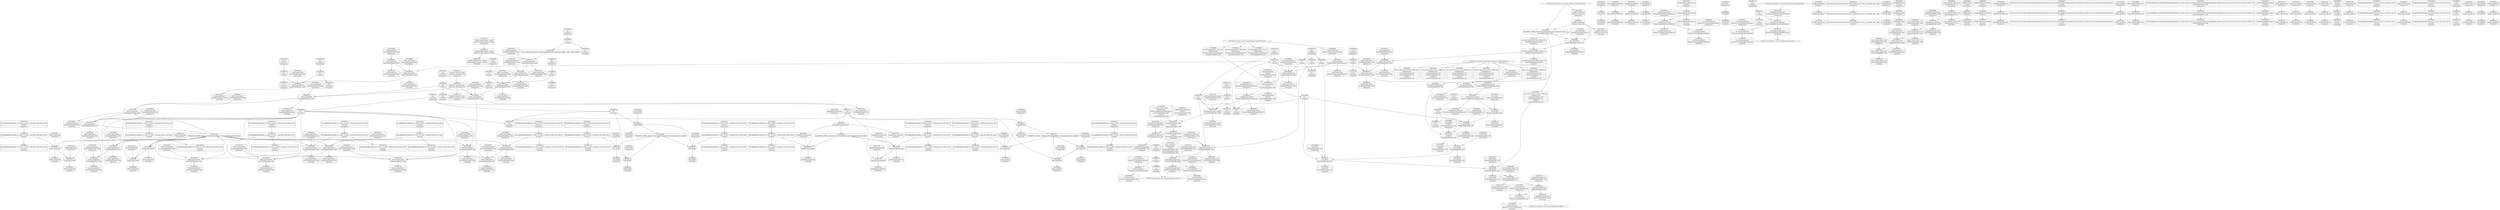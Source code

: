 digraph {
	CE0x3f82780 [shape=record,shape=Mrecord,label="{CE0x3f82780|GLOBAL:__llvm_gcov_ctr205|Global_var:__llvm_gcov_ctr205|*SummSource*}"]
	CE0x3fa3590 [shape=record,shape=Mrecord,label="{CE0x3fa3590|cred_sid:entry|*SummSource*}"]
	CE0x3fc53e0 [shape=record,shape=Mrecord,label="{CE0x3fc53e0|i64*_getelementptr_inbounds_(_2_x_i64_,_2_x_i64_*___llvm_gcov_ctr98,_i64_0,_i64_1)|*Constant*|*SummSink*}"]
	CE0x3fa8b20 [shape=record,shape=Mrecord,label="{CE0x3fa8b20|selinux_umount:land.lhs.true|*SummSink*}"]
	CE0x3f8dff0 [shape=record,shape=Mrecord,label="{CE0x3f8dff0|superblock_has_perm:bb}"]
	CE0x3ff9d40 [shape=record,shape=Mrecord,label="{CE0x3ff9d40|avc_has_perm:entry|*SummSource*}"]
	CE0x3fb9130 [shape=record,shape=Mrecord,label="{CE0x3fb9130|i32_1|*Constant*|*SummSource*}"]
	CE0x3fbca50 [shape=record,shape=Mrecord,label="{CE0x3fbca50|%struct.common_audit_data*_null|*Constant*|*SummSource*}"]
	CE0x3f9a9e0 [shape=record,shape=Mrecord,label="{CE0x3f9a9e0|selinux_umount:tmp20|security/selinux/hooks.c,2650|*SummSink*}"]
	CE0x3ffcb20 [shape=record,shape=Mrecord,label="{CE0x3ffcb20|cred_sid:tmp1|*SummSink*}"]
	CE0x3f9d430 [shape=record,shape=Mrecord,label="{CE0x3f9d430|selinux_umount:tmp18|security/selinux/hooks.c,2650|*SummSource*}"]
	CE0x3fb6e60 [shape=record,shape=Mrecord,label="{CE0x3fb6e60|0:_i32,_4:_i32,_8:_i32,_12:_i32,_:_CMRE_8,12_|*MultipleSource*|security/selinux/hooks.c,196|security/selinux/hooks.c,197|*LoadInst*|security/selinux/hooks.c,196}"]
	CE0x3f8e800 [shape=record,shape=Mrecord,label="{CE0x3f8e800|selinux_umount:tmp5|security/selinux/hooks.c,2650|*SummSource*}"]
	CE0x3fc5570 [shape=record,shape=Mrecord,label="{CE0x3fc5570|get_current:tmp2}"]
	CE0x4004980 [shape=record,shape=Mrecord,label="{CE0x4004980|superblock_has_perm:tmp5|security/selinux/hooks.c,1865|*SummSource*}"]
	CE0x3f99a50 [shape=record,shape=Mrecord,label="{CE0x3f99a50|superblock_has_perm:tmp|*SummSource*}"]
	CE0x3ff8520 [shape=record,shape=Mrecord,label="{CE0x3ff8520|cred_sid:bb}"]
	CE0x3fe7140 [shape=record,shape=Mrecord,label="{CE0x3fe7140|i32_16|*Constant*|*SummSink*}"]
	CE0x3f9fef0 [shape=record,shape=Mrecord,label="{CE0x3f9fef0|get_current:tmp2|*SummSource*}"]
	CE0x3f7e960 [shape=record,shape=Mrecord,label="{CE0x3f7e960|selinux_umount:tmp8|security/selinux/hooks.c,2650|*SummSource*}"]
	CE0x3ff6710 [shape=record,shape=Mrecord,label="{CE0x3ff6710|avc_has_perm:requested|Function::avc_has_perm&Arg::requested::|*SummSource*}"]
	CE0x3f8ee70 [shape=record,shape=Mrecord,label="{CE0x3f8ee70|selinux_umount:tmp2|*SummSink*}"]
	CE0x3f6ff20 [shape=record,shape=Mrecord,label="{CE0x3f6ff20|selinux_umount:if.then}"]
	CE0x3fdb970 [shape=record,shape=Mrecord,label="{CE0x3fdb970|%struct.task_struct*_(%struct.task_struct**)*_asm_movq_%gs:$_1:P_,$0_,_r,im,_dirflag_,_fpsr_,_flags_|*SummSource*}"]
	CE0x5bf70d0 [shape=record,shape=Mrecord,label="{CE0x5bf70d0|i64*_getelementptr_inbounds_(_11_x_i64_,_11_x_i64_*___llvm_gcov_ctr205,_i64_0,_i64_0)|*Constant*|*SummSource*}"]
	CE0x3f8bde0 [shape=record,shape=Mrecord,label="{CE0x3f8bde0|get_current:entry}"]
	CE0x3f7eb40 [shape=record,shape=Mrecord,label="{CE0x3f7eb40|i64_4|*Constant*}"]
	CE0x3f8af80 [shape=record,shape=Mrecord,label="{CE0x3f8af80|GLOBAL:get_current|*Constant*}"]
	CE0x3ff6120 [shape=record,shape=Mrecord,label="{CE0x3ff6120|_ret_i32_%retval.0,_!dbg_!27728|security/selinux/avc.c,775}"]
	CE0x3fb7640 [shape=record,shape=Mrecord,label="{CE0x3fb7640|0:_i32,_4:_i32,_8:_i32,_12:_i32,_:_CMRE_16,20_|*MultipleSource*|security/selinux/hooks.c,196|security/selinux/hooks.c,197|*LoadInst*|security/selinux/hooks.c,196}"]
	CE0x3fb9550 [shape=record,shape=Mrecord,label="{CE0x3fb9550|selinux_umount:mnt_sb|security/selinux/hooks.c,2652}"]
	CE0x3fba980 [shape=record,shape=Mrecord,label="{CE0x3fba980|selinux_umount:tmp22|*LoadInst*|security/selinux/hooks.c,2652|*SummSink*}"]
	CE0x3fdaf80 [shape=record,shape=Mrecord,label="{CE0x3fdaf80|GLOBAL:cred_sid|*Constant*|*SummSource*}"]
	CE0x3f7f510 [shape=record,shape=Mrecord,label="{CE0x3f7f510|i64_3|*Constant*}"]
	CE0x3fe7730 [shape=record,shape=Mrecord,label="{CE0x3fe7730|i32_16|*Constant*|*SummSource*}"]
	CE0x3f72550 [shape=record,shape=Mrecord,label="{CE0x3f72550|selinux_umount:tmp9|security/selinux/hooks.c,2650|*SummSink*}"]
	CE0x3ffa1f0 [shape=record,shape=Mrecord,label="{CE0x3ffa1f0|cred_sid:tmp2}"]
	CE0x3fe6ca0 [shape=record,shape=Mrecord,label="{CE0x3fe6ca0|i64*_getelementptr_inbounds_(_2_x_i64_,_2_x_i64_*___llvm_gcov_ctr151,_i64_0,_i64_0)|*Constant*}"]
	CE0x3fde610 [shape=record,shape=Mrecord,label="{CE0x3fde610|get_current:tmp3|*SummSink*}"]
	CE0x3f7b430 [shape=record,shape=Mrecord,label="{CE0x3f7b430|selinux_umount:call|security/selinux/hooks.c,2650|*SummSink*}"]
	CE0x3f83fe0 [shape=record,shape=Mrecord,label="{CE0x3f83fe0|GLOBAL:lockdep_rcu_suspicious|*Constant*|*SummSource*}"]
	CE0x3f6ee80 [shape=record,shape=Mrecord,label="{CE0x3f6ee80|i64_5|*Constant*|*SummSource*}"]
	CE0x3fbad90 [shape=record,shape=Mrecord,label="{CE0x3fbad90|selinux_umount:call5|security/selinux/hooks.c,2652|*SummSource*}"]
	CE0x3fbb590 [shape=record,shape=Mrecord,label="{CE0x3fbb590|superblock_has_perm:entry|*SummSource*}"]
	CE0x3ff98a0 [shape=record,shape=Mrecord,label="{CE0x3ff98a0|i32_(i32,_i32,_i16,_i32,_%struct.common_audit_data*)*_bitcast_(i32_(i32,_i32,_i16,_i32,_%struct.common_audit_data.495*)*_avc_has_perm_to_i32_(i32,_i32,_i16,_i32,_%struct.common_audit_data*)*)|*Constant*|*SummSource*}"]
	CE0x3f7cb80 [shape=record,shape=Mrecord,label="{CE0x3f7cb80|i32_0|*Constant*|*SummSource*}"]
	CE0x3fbbda0 [shape=record,shape=Mrecord,label="{CE0x3fbbda0|superblock_has_perm:sb|Function::superblock_has_perm&Arg::sb::|*SummSource*}"]
	CE0x3f9b450 [shape=record,shape=Mrecord,label="{CE0x3f9b450|selinux_umount:tmp6|security/selinux/hooks.c,2650|*SummSink*}"]
	CE0x3f8eb70 [shape=record,shape=Mrecord,label="{CE0x3f8eb70|selinux_umount:tmp6|security/selinux/hooks.c,2650|*SummSource*}"]
	CE0x3f72a20 [shape=record,shape=Mrecord,label="{CE0x3f72a20|selinux_umount:tmp10|security/selinux/hooks.c,2650|*SummSink*}"]
	CE0x3f9f750 [shape=record,shape=Mrecord,label="{CE0x3f9f750|selinux_umount:mnt_sb|security/selinux/hooks.c,2652|*SummSink*}"]
	CE0x3fbc7e0 [shape=record,shape=Mrecord,label="{CE0x3fbc7e0|superblock_has_perm:perms|Function::superblock_has_perm&Arg::perms::}"]
	CE0x3f8cec0 [shape=record,shape=Mrecord,label="{CE0x3f8cec0|superblock_has_perm:bb|*SummSink*}"]
	CE0x3fb8a60 [shape=record,shape=Mrecord,label="{CE0x3fb8a60|selinux_umount:tmp21|security/selinux/hooks.c,2650|*SummSource*}"]
	CE0x3ff5fb0 [shape=record,shape=Mrecord,label="{CE0x3ff5fb0|i16_5|*Constant*|*SummSink*}"]
	CE0x3fb6200 [shape=record,shape=Mrecord,label="{CE0x3fb6200|cred_sid:tmp5|security/selinux/hooks.c,196|*SummSink*}"]
	CE0x3ffa260 [shape=record,shape=Mrecord,label="{CE0x3ffa260|cred_sid:tmp2|*SummSource*}"]
	CE0x3f69a70 [shape=record,shape=Mrecord,label="{CE0x3f69a70|selinux_umount:tmp1}"]
	CE0x3f683f0 [shape=record,shape=Mrecord,label="{CE0x3f683f0|i8_1|*Constant*}"]
	CE0x3ff18a0 [shape=record,shape=Mrecord,label="{CE0x3ff18a0|i32_(i32,_i32,_i16,_i32,_%struct.common_audit_data*)*_bitcast_(i32_(i32,_i32,_i16,_i32,_%struct.common_audit_data.495*)*_avc_has_perm_to_i32_(i32,_i32,_i16,_i32,_%struct.common_audit_data*)*)|*Constant*}"]
	CE0x3f73d00 [shape=record,shape=Mrecord,label="{CE0x3f73d00|selinux_umount:bb|*SummSink*}"]
	CE0x381e110 [shape=record,shape=Mrecord,label="{CE0x381e110|i64*_getelementptr_inbounds_(_11_x_i64_,_11_x_i64_*___llvm_gcov_ctr205,_i64_0,_i64_1)|*Constant*|*SummSource*}"]
	CE0x3f81e20 [shape=record,shape=Mrecord,label="{CE0x3f81e20|selinux_umount:tmp4|security/selinux/hooks.c,2650|*SummSource*}"]
	CE0x3f82cc0 [shape=record,shape=Mrecord,label="{CE0x3f82cc0|selinux_umount:tmp11|security/selinux/hooks.c,2650|*SummSink*}"]
	CE0x3fbccb0 [shape=record,shape=Mrecord,label="{CE0x3fbccb0|superblock_has_perm:ad|Function::superblock_has_perm&Arg::ad::|*SummSink*}"]
	CE0x3f856b0 [shape=record,shape=Mrecord,label="{CE0x3f856b0|i64*_getelementptr_inbounds_(_11_x_i64_,_11_x_i64_*___llvm_gcov_ctr205,_i64_0,_i64_6)|*Constant*|*SummSink*}"]
	CE0x3f999e0 [shape=record,shape=Mrecord,label="{CE0x3f999e0|COLLAPSED:_GCMRE___llvm_gcov_ctr151_internal_global_2_x_i64_zeroinitializer:_elem_0:default:}"]
	CE0x3fa8cd0 [shape=record,shape=Mrecord,label="{CE0x3fa8cd0|selinux_umount:land.lhs.true2|*SummSource*}"]
	CE0x3ff5e80 [shape=record,shape=Mrecord,label="{CE0x3ff5e80|i16_5|*Constant*|*SummSource*}"]
	CE0x3f78d40 [shape=record,shape=Mrecord,label="{CE0x3f78d40|_call_void_lockdep_rcu_suspicious(i8*_getelementptr_inbounds_(_25_x_i8_,_25_x_i8_*_.str3,_i32_0,_i32_0),_i32_2650,_i8*_getelementptr_inbounds_(_45_x_i8_,_45_x_i8_*_.str12,_i32_0,_i32_0))_#10,_!dbg_!27729|security/selinux/hooks.c,2650|*SummSink*}"]
	CE0x3fc8f90 [shape=record,shape=Mrecord,label="{CE0x3fc8f90|i64*_getelementptr_inbounds_(_2_x_i64_,_2_x_i64_*___llvm_gcov_ctr98,_i64_0,_i64_0)|*Constant*|*SummSink*}"]
	CE0x3f8bb60 [shape=record,shape=Mrecord,label="{CE0x3f8bb60|avc_has_perm:tsid|Function::avc_has_perm&Arg::tsid::|*SummSink*}"]
	CE0x3fbafd0 [shape=record,shape=Mrecord,label="{CE0x3fbafd0|GLOBAL:superblock_has_perm|*Constant*}"]
	CE0x3f76080 [shape=record,shape=Mrecord,label="{CE0x3f76080|superblock_has_perm:tmp1}"]
	CE0x3fda820 [shape=record,shape=Mrecord,label="{CE0x3fda820|superblock_has_perm:call|security/selinux/hooks.c,1863|*SummSource*}"]
	CE0x3f7ecf0 [shape=record,shape=Mrecord,label="{CE0x3f7ecf0|selinux_umount:tmp8|security/selinux/hooks.c,2650|*SummSink*}"]
	CE0x3f8b520 [shape=record,shape=Mrecord,label="{CE0x3f8b520|avc_has_perm:ssid|Function::avc_has_perm&Arg::ssid::}"]
	CE0x3f8e700 [shape=record,shape=Mrecord,label="{CE0x3f8e700|selinux_umount:tmp5|security/selinux/hooks.c,2650}"]
	CE0x3f74a90 [shape=record,shape=Mrecord,label="{CE0x3f74a90|selinux_umount:tobool1|security/selinux/hooks.c,2650|*SummSource*}"]
	CE0x3fbbf60 [shape=record,shape=Mrecord,label="{CE0x3fbbf60|superblock_has_perm:sb|Function::superblock_has_perm&Arg::sb::|*SummSink*}"]
	CE0x3f7dd70 [shape=record,shape=Mrecord,label="{CE0x3f7dd70|selinux_umount:do.end|*SummSink*}"]
	CE0x40054b0 [shape=record,shape=Mrecord,label="{CE0x40054b0|superblock_has_perm:tmp6|security/selinux/hooks.c,1866|*SummSink*}"]
	CE0x3f70200 [shape=record,shape=Mrecord,label="{CE0x3f70200|selinux_umount:if.end}"]
	CE0x3fb7fb0 [shape=record,shape=Mrecord,label="{CE0x3fb7fb0|i32_78|*Constant*|*SummSink*}"]
	CE0x3fbd3a0 [shape=record,shape=Mrecord,label="{CE0x3fbd3a0|_ret_i32_%call2,_!dbg_!27722|security/selinux/hooks.c,1866|*SummSink*}"]
	CE0x3f85df0 [shape=record,shape=Mrecord,label="{CE0x3f85df0|selinux_umount:tmp14|security/selinux/hooks.c,2650}"]
	CE0x3fdbdd0 [shape=record,shape=Mrecord,label="{CE0x3fdbdd0|GLOBAL:current_task|Global_var:current_task|*SummSource*}"]
	CE0x3f8dda0 [shape=record,shape=Mrecord,label="{CE0x3f8dda0|%struct.task_struct*_(%struct.task_struct**)*_asm_movq_%gs:$_1:P_,$0_,_r,im,_dirflag_,_fpsr_,_flags_|*SummSink*}"]
	CE0x3fbd160 [shape=record,shape=Mrecord,label="{CE0x3fbd160|superblock_has_perm:ad|Function::superblock_has_perm&Arg::ad::|*SummSource*}"]
	CE0x3f800f0 [shape=record,shape=Mrecord,label="{CE0x3f800f0|selinux_umount:if.then|*SummSource*}"]
	CE0x3f74a00 [shape=record,shape=Mrecord,label="{CE0x3f74a00|selinux_umount:tobool1|security/selinux/hooks.c,2650}"]
	CE0x3f9cfc0 [shape=record,shape=Mrecord,label="{CE0x3f9cfc0|selinux_umount:tmp17|security/selinux/hooks.c,2650|*SummSink*}"]
	CE0x3f9f340 [shape=record,shape=Mrecord,label="{CE0x3f9f340|i64*_getelementptr_inbounds_(_11_x_i64_,_11_x_i64_*___llvm_gcov_ctr205,_i64_0,_i64_9)|*Constant*}"]
	CE0x3f83520 [shape=record,shape=Mrecord,label="{CE0x3f83520|selinux_umount:tmp}"]
	CE0x3f8ae10 [shape=record,shape=Mrecord,label="{CE0x3f8ae10|selinux_umount:call3|security/selinux/hooks.c,2650|*SummSink*}"]
	CE0x3f73180 [shape=record,shape=Mrecord,label="{CE0x3f73180|i64*_getelementptr_inbounds_(_11_x_i64_,_11_x_i64_*___llvm_gcov_ctr205,_i64_0,_i64_8)|*Constant*|*SummSink*}"]
	CE0x3ffaca0 [shape=record,shape=Mrecord,label="{CE0x3ffaca0|i32_0|*Constant*}"]
	CE0x3fc8dd0 [shape=record,shape=Mrecord,label="{CE0x3fc8dd0|_call_void_mcount()_#3}"]
	CE0x3ff6b30 [shape=record,shape=Mrecord,label="{CE0x3ff6b30|avc_has_perm:auditdata|Function::avc_has_perm&Arg::auditdata::|*SummSource*}"]
	CE0x3fa34b0 [shape=record,shape=Mrecord,label="{CE0x3fa34b0|GLOBAL:cred_sid|*Constant*|*SummSink*}"]
	CE0x3fbf8f0 [shape=record,shape=Mrecord,label="{CE0x3fbf8f0|_call_void_mcount()_#3|*SummSink*}"]
	CE0x3ff8990 [shape=record,shape=Mrecord,label="{CE0x3ff8990|cred_sid:bb|*SummSink*}"]
	CE0x3f7f260 [shape=record,shape=Mrecord,label="{CE0x3f7f260|selinux_umount:tobool|security/selinux/hooks.c,2650|*SummSink*}"]
	CE0x3ffc630 [shape=record,shape=Mrecord,label="{CE0x3ffc630|cred_sid:tmp|*SummSink*}"]
	CE0x3fa2240 [shape=record,shape=Mrecord,label="{CE0x3fa2240|_call_void_mcount()_#3}"]
	CE0x3ff6e70 [shape=record,shape=Mrecord,label="{CE0x3ff6e70|_ret_i32_%retval.0,_!dbg_!27728|security/selinux/avc.c,775|*SummSink*}"]
	CE0x3f7f9d0 [shape=record,shape=Mrecord,label="{CE0x3f7f9d0|get_current:tmp1|*SummSource*}"]
	CE0x3fbb980 [shape=record,shape=Mrecord,label="{CE0x3fbb980|superblock_has_perm:cred|Function::superblock_has_perm&Arg::cred::|*SummSource*}"]
	CE0x3fb95c0 [shape=record,shape=Mrecord,label="{CE0x3fb95c0|selinux_umount:mnt|Function::selinux_umount&Arg::mnt::}"]
	CE0x3f85020 [shape=record,shape=Mrecord,label="{CE0x3f85020|selinux_umount:tmp7|security/selinux/hooks.c,2650|*SummSource*}"]
	CE0x3f7fb50 [shape=record,shape=Mrecord,label="{CE0x3f7fb50|selinux_umount:tmp2}"]
	CE0x3f8a5d0 [shape=record,shape=Mrecord,label="{CE0x3f8a5d0|i32_2650|*Constant*|*SummSource*}"]
	CE0x3f81b40 [shape=record,shape=Mrecord,label="{CE0x3f81b40|i64_2|*Constant*}"]
	CE0x3f67b80 [shape=record,shape=Mrecord,label="{CE0x3f67b80|selinux_umount:tmp15|security/selinux/hooks.c,2650|*SummSource*}"]
	"CONST[source:0(mediator),value:0(static)][purpose:{operation}][SrcIdx:1]"
	CE0x3fbd330 [shape=record,shape=Mrecord,label="{CE0x3fbd330|_ret_i32_%call2,_!dbg_!27722|security/selinux/hooks.c,1866|*SummSource*}"]
	"CONST[source:0(mediator),value:2(dynamic)][purpose:{subject}]"
	CE0x3ff9680 [shape=record,shape=Mrecord,label="{CE0x3ff9680|superblock_has_perm:call2|security/selinux/hooks.c,1866|*SummSource*}"]
	CE0x4005330 [shape=record,shape=Mrecord,label="{CE0x4005330|8:_i32,_:_CRE_8,12_|*MultipleSource*|*LoadInst*|security/selinux/hooks.c,1865|security/selinux/hooks.c,1865|security/selinux/hooks.c,1866}"]
	CE0x3fb67f0 [shape=record,shape=Mrecord,label="{CE0x3fb67f0|cred_sid:sid|security/selinux/hooks.c,197}"]
	CE0x3f7f3d0 [shape=record,shape=Mrecord,label="{CE0x3f7f3d0|selinux_umount:tobool|security/selinux/hooks.c,2650}"]
	CE0x3f9a840 [shape=record,shape=Mrecord,label="{CE0x3f9a840|selinux_umount:tmp20|security/selinux/hooks.c,2650|*SummSource*}"]
	CE0x3f78520 [shape=record,shape=Mrecord,label="{CE0x3f78520|_call_void_mcount()_#3|*SummSink*}"]
	CE0x3fb82a0 [shape=record,shape=Mrecord,label="{CE0x3fb82a0|COLLAPSED:_GCMRE_current_task_external_global_%struct.task_struct*:_elem_0::|security/selinux/hooks.c,2650}"]
	CE0x3fbc110 [shape=record,shape=Mrecord,label="{CE0x3fbc110|i32_4|*Constant*|*SummSource*}"]
	CE0x3f83cd0 [shape=record,shape=Mrecord,label="{CE0x3f83cd0|i8*_getelementptr_inbounds_(_25_x_i8_,_25_x_i8_*_.str3,_i32_0,_i32_0)|*Constant*|*SummSource*}"]
	CE0x3f781d0 [shape=record,shape=Mrecord,label="{CE0x3f781d0|_call_void_mcount()_#3}"]
	CE0x3f7dde0 [shape=record,shape=Mrecord,label="{CE0x3f7dde0|selinux_umount:tmp4|security/selinux/hooks.c,2650|*SummSink*}"]
	CE0x3f9b5a0 [shape=record,shape=Mrecord,label="{CE0x3f9b5a0|selinux_umount:tmp7|security/selinux/hooks.c,2650}"]
	CE0x3f7b390 [shape=record,shape=Mrecord,label="{CE0x3f7b390|selinux_umount:call|security/selinux/hooks.c,2650|*SummSource*}"]
	CE0x3f702d0 [shape=record,shape=Mrecord,label="{CE0x3f702d0|selinux_umount:if.end|*SummSource*}"]
	CE0x3f7f090 [shape=record,shape=Mrecord,label="{CE0x3f7f090|i64*_getelementptr_inbounds_(_2_x_i64_,_2_x_i64_*___llvm_gcov_ctr98,_i64_0,_i64_1)|*Constant*}"]
	CE0x3f8ef40 [shape=record,shape=Mrecord,label="{CE0x3f8ef40|selinux_umount:tmp3}"]
	CE0x5437aa0 [shape=record,shape=Mrecord,label="{CE0x5437aa0|selinux_umount:do.body|*SummSink*}"]
	CE0x3ffb0b0 [shape=record,shape=Mrecord,label="{CE0x3ffb0b0|i32_22|*Constant*}"]
	CE0x3ffb480 [shape=record,shape=Mrecord,label="{CE0x3ffb480|COLLAPSED:_CMRE:_elem_0::|security/selinux/hooks.c,196}"]
	CE0x3fbb710 [shape=record,shape=Mrecord,label="{CE0x3fbb710|i32_4|*Constant*}"]
	"CONST[source:0(mediator),value:2(dynamic)][purpose:{object}]"
	CE0x3fa41c0 [shape=record,shape=Mrecord,label="{CE0x3fa41c0|i64*_getelementptr_inbounds_(_2_x_i64_,_2_x_i64_*___llvm_gcov_ctr131,_i64_0,_i64_0)|*Constant*|*SummSink*}"]
	CE0x3f7efc0 [shape=record,shape=Mrecord,label="{CE0x3f7efc0|selinux_umount:do.body}"]
	CE0x3f72b90 [shape=record,shape=Mrecord,label="{CE0x3f72b90|selinux_umount:tmp11|security/selinux/hooks.c,2650}"]
	CE0x3ff6280 [shape=record,shape=Mrecord,label="{CE0x3ff6280|avc_has_perm:tclass|Function::avc_has_perm&Arg::tclass::}"]
	CE0x3f9cb90 [shape=record,shape=Mrecord,label="{CE0x3f9cb90|selinux_umount:tmp17|security/selinux/hooks.c,2650}"]
	CE0x3fa7640 [shape=record,shape=Mrecord,label="{CE0x3fa7640|i64*_getelementptr_inbounds_(_11_x_i64_,_11_x_i64_*___llvm_gcov_ctr205,_i64_0,_i64_6)|*Constant*|*SummSource*}"]
	CE0x3f738a0 [shape=record,shape=Mrecord,label="{CE0x3f738a0|selinux_umount:tmp15|security/selinux/hooks.c,2650}"]
	CE0x4004ab0 [shape=record,shape=Mrecord,label="{CE0x4004ab0|superblock_has_perm:tmp5|security/selinux/hooks.c,1865|*SummSink*}"]
	CE0x3ffb410 [shape=record,shape=Mrecord,label="{CE0x3ffb410|i32_22|*Constant*|*SummSource*}"]
	CE0x3fc5150 [shape=record,shape=Mrecord,label="{CE0x3fc5150|superblock_has_perm:call|security/selinux/hooks.c,1863|*SummSink*}"]
	CE0x5bf7060 [shape=record,shape=Mrecord,label="{CE0x5bf7060|i64*_getelementptr_inbounds_(_11_x_i64_,_11_x_i64_*___llvm_gcov_ctr205,_i64_0,_i64_0)|*Constant*}"]
	CE0x3f9a250 [shape=record,shape=Mrecord,label="{CE0x3f9a250|i64_1|*Constant*}"]
	CE0x3f9d250 [shape=record,shape=Mrecord,label="{CE0x3f9d250|selinux_umount:tmp18|security/selinux/hooks.c,2650}"]
	CE0x3f67f00 [shape=record,shape=Mrecord,label="{CE0x3f67f00|selinux_umount:tmp16|security/selinux/hooks.c,2650}"]
	CE0x3f82b90 [shape=record,shape=Mrecord,label="{CE0x3f82b90|selinux_umount:tmp11|security/selinux/hooks.c,2650|*SummSource*}"]
	CE0x3ff9610 [shape=record,shape=Mrecord,label="{CE0x3ff9610|superblock_has_perm:call2|security/selinux/hooks.c,1866}"]
	CE0x3fb96d0 [shape=record,shape=Mrecord,label="{CE0x3fb96d0|i64*_getelementptr_inbounds_(_2_x_i64_,_2_x_i64_*___llvm_gcov_ctr151,_i64_0,_i64_1)|*Constant*|*SummSource*}"]
	CE0x3f86760 [shape=record,shape=Mrecord,label="{CE0x3f86760|cred_sid:tmp6|security/selinux/hooks.c,197|*SummSink*}"]
	CE0x3ff63c0 [shape=record,shape=Mrecord,label="{CE0x3ff63c0|avc_has_perm:tclass|Function::avc_has_perm&Arg::tclass::|*SummSink*}"]
	CE0x3f852c0 [shape=record,shape=Mrecord,label="{CE0x3f852c0|GLOBAL:selinux_umount.__warned|Global_var:selinux_umount.__warned}"]
	CE0x3fc4070 [shape=record,shape=Mrecord,label="{CE0x3fc4070|i64*_getelementptr_inbounds_(_2_x_i64_,_2_x_i64_*___llvm_gcov_ctr98,_i64_0,_i64_0)|*Constant*|*SummSource*}"]
	CE0x3f7dc50 [shape=record,shape=Mrecord,label="{CE0x3f7dc50|selinux_umount:do.end|*SummSource*}"]
	CE0x3fb8d50 [shape=record,shape=Mrecord,label="{CE0x3fb8d50|selinux_umount:tmp21|security/selinux/hooks.c,2650|*SummSink*}"]
	CE0x3fe7550 [shape=record,shape=Mrecord,label="{CE0x3fe7550|i32_16|*Constant*}"]
	CE0x3f7fc80 [shape=record,shape=Mrecord,label="{CE0x3f7fc80|selinux_umount:if.then|*SummSink*}"]
	CE0x3ffcdb0 [shape=record,shape=Mrecord,label="{CE0x3ffcdb0|i64*_getelementptr_inbounds_(_2_x_i64_,_2_x_i64_*___llvm_gcov_ctr131,_i64_0,_i64_1)|*Constant*|*SummSink*}"]
	CE0x3ff6ac0 [shape=record,shape=Mrecord,label="{CE0x3ff6ac0|avc_has_perm:auditdata|Function::avc_has_perm&Arg::auditdata::}"]
	CE0x3ff6c80 [shape=record,shape=Mrecord,label="{CE0x3ff6c80|avc_has_perm:auditdata|Function::avc_has_perm&Arg::auditdata::|*SummSink*}"]
	CE0x381dfe0 [shape=record,shape=Mrecord,label="{CE0x381dfe0|selinux_umount:tmp1|*SummSource*}"]
	CE0x3f728f0 [shape=record,shape=Mrecord,label="{CE0x3f728f0|selinux_umount:tmp10|security/selinux/hooks.c,2650|*SummSource*}"]
	CE0x3f73490 [shape=record,shape=Mrecord,label="{CE0x3f73490|i64*_getelementptr_inbounds_(_11_x_i64_,_11_x_i64_*___llvm_gcov_ctr205,_i64_0,_i64_8)|*Constant*|*SummSource*}"]
	CE0x3f9e480 [shape=record,shape=Mrecord,label="{CE0x3f9e480|272:_i8*,_:_CRE_272,280_|*MultipleSource*|Function::superblock_has_perm&Arg::sb::|security/selinux/hooks.c,1865|*LoadInst*|security/selinux/hooks.c,2652}"]
	CE0x3f78420 [shape=record,shape=Mrecord,label="{CE0x3f78420|_call_void_mcount()_#3|*SummSource*}"]
	CE0x3f85150 [shape=record,shape=Mrecord,label="{CE0x3f85150|selinux_umount:tmp7|security/selinux/hooks.c,2650|*SummSink*}"]
	CE0x3f9d720 [shape=record,shape=Mrecord,label="{CE0x3f9d720|selinux_umount:tmp19|security/selinux/hooks.c,2650}"]
	CE0x3ffba70 [shape=record,shape=Mrecord,label="{CE0x3ffba70|cred_sid:tmp4|*LoadInst*|security/selinux/hooks.c,196}"]
	CE0x3f85f10 [shape=record,shape=Mrecord,label="{CE0x3f85f10|selinux_umount:tmp1|*SummSink*}"]
	CE0x3fb8550 [shape=record,shape=Mrecord,label="{CE0x3fb8550|selinux_umount:cred4|security/selinux/hooks.c,2650|*SummSink*}"]
	CE0x3f9f150 [shape=record,shape=Mrecord,label="{CE0x3f9f150|i8*_getelementptr_inbounds_(_45_x_i8_,_45_x_i8_*_.str12,_i32_0,_i32_0)|*Constant*}"]
	CE0x3ffa5e0 [shape=record,shape=Mrecord,label="{CE0x3ffa5e0|cred_sid:tmp3}"]
	CE0x3f81510 [shape=record,shape=Mrecord,label="{CE0x3f81510|selinux_umount:tmp8|security/selinux/hooks.c,2650}"]
	CE0x3ffb5e0 [shape=record,shape=Mrecord,label="{CE0x3ffb5e0|cred_sid:security|security/selinux/hooks.c,196|*SummSource*}"]
	CE0x3fbc8b0 [shape=record,shape=Mrecord,label="{CE0x3fbc8b0|superblock_has_perm:perms|Function::superblock_has_perm&Arg::perms::|*SummSource*}"]
	CE0x3fb9ff0 [shape=record,shape=Mrecord,label="{CE0x3fb9ff0|8:_%struct.super_block*,_:_CRE_8,16_|*MultipleSource*|Function::selinux_umount&Arg::mnt::|security/selinux/hooks.c,2652}"]
	CE0x3f6ef90 [shape=record,shape=Mrecord,label="{CE0x3f6ef90|i64_5|*Constant*|*SummSink*}"]
	CE0x3f8acf0 [shape=record,shape=Mrecord,label="{CE0x3f8acf0|selinux_umount:tmp19|security/selinux/hooks.c,2650|*SummSource*}"]
	CE0x3ff94b0 [shape=record,shape=Mrecord,label="{CE0x3ff94b0|i64*_getelementptr_inbounds_(_2_x_i64_,_2_x_i64_*___llvm_gcov_ctr131,_i64_0,_i64_0)|*Constant*|*SummSource*}"]
	CE0x3f9f5b0 [shape=record,shape=Mrecord,label="{CE0x3f9f5b0|selinux_umount:mnt_sb|security/selinux/hooks.c,2652|*SummSource*}"]
	CE0x3f74c00 [shape=record,shape=Mrecord,label="{CE0x3f74c00|selinux_umount:tobool1|security/selinux/hooks.c,2650|*SummSink*}"]
	CE0x3ffbd20 [shape=record,shape=Mrecord,label="{CE0x3ffbd20|cred_sid:tmp5|security/selinux/hooks.c,196}"]
	CE0x3fde4b0 [shape=record,shape=Mrecord,label="{CE0x3fde4b0|get_current:tmp3|*SummSource*}"]
	CE0x3f81d20 [shape=record,shape=Mrecord,label="{CE0x3f81d20|selinux_umount:tmp4|security/selinux/hooks.c,2650}"]
	CE0x3fed3c0 [shape=record,shape=Mrecord,label="{CE0x3fed3c0|superblock_has_perm:tmp4|*LoadInst*|security/selinux/hooks.c,1865|*SummSource*}"]
	CE0x3fdb570 [shape=record,shape=Mrecord,label="{CE0x3fdb570|cred_sid:cred|Function::cred_sid&Arg::cred::|*SummSink*}"]
	CE0x3f9cf50 [shape=record,shape=Mrecord,label="{CE0x3f9cf50|selinux_umount:tmp17|security/selinux/hooks.c,2650|*SummSource*}"]
	CE0x3fe7810 [shape=record,shape=Mrecord,label="{CE0x3fe7810|superblock_has_perm:s_security|security/selinux/hooks.c,1865}"]
	CE0x3f83a80 [shape=record,shape=Mrecord,label="{CE0x3f83a80|i8*_getelementptr_inbounds_(_25_x_i8_,_25_x_i8_*_.str3,_i32_0,_i32_0)|*Constant*}"]
	CE0x3f68ea0 [shape=record,shape=Mrecord,label="{CE0x3f68ea0|selinux_umount:do.body|*SummSource*}"]
	CE0x3f6f0c0 [shape=record,shape=Mrecord,label="{CE0x3f6f0c0|selinux_umount:tmp9|security/selinux/hooks.c,2650}"]
	CE0x3f73010 [shape=record,shape=Mrecord,label="{CE0x3f73010|i1_true|*Constant*|*SummSink*}"]
	CE0x3fa36d0 [shape=record,shape=Mrecord,label="{CE0x3fa36d0|cred_sid:entry|*SummSink*}"]
	CE0x3ff9bd0 [shape=record,shape=Mrecord,label="{CE0x3ff9bd0|avc_has_perm:entry}"]
	CE0x3f9a5e0 [shape=record,shape=Mrecord,label="{CE0x3f9a5e0|i64*_getelementptr_inbounds_(_11_x_i64_,_11_x_i64_*___llvm_gcov_ctr205,_i64_0,_i64_10)|*Constant*|*SummSink*}"]
	CE0x3fdb500 [shape=record,shape=Mrecord,label="{CE0x3fdb500|cred_sid:cred|Function::cred_sid&Arg::cred::|*SummSource*}"]
	CE0x3f84dd0 [shape=record,shape=Mrecord,label="{CE0x3f84dd0|superblock_has_perm:tmp2|*SummSink*}"]
	CE0x3fbae80 [shape=record,shape=Mrecord,label="{CE0x3fbae80|selinux_umount:call5|security/selinux/hooks.c,2652|*SummSink*}"]
	CE0x3fb8230 [shape=record,shape=Mrecord,label="{CE0x3fb8230|selinux_umount:cred4|security/selinux/hooks.c,2650}"]
	CE0x3f7e2d0 [shape=record,shape=Mrecord,label="{CE0x3f7e2d0|i64_0|*Constant*|*SummSink*}"]
	CE0x3fbc2c0 [shape=record,shape=Mrecord,label="{CE0x3fbc2c0|i32_4|*Constant*|*SummSink*}"]
	CE0x3fbc4a0 [shape=record,shape=Mrecord,label="{CE0x3fbc4a0|superblock_has_perm:perms|Function::superblock_has_perm&Arg::perms::|*SummSink*}"]
	CE0x3fbdad0 [shape=record,shape=Mrecord,label="{CE0x3fbdad0|_ret_i32_%call5,_!dbg_!27742|security/selinux/hooks.c,2652|*SummSink*}"]
	CE0x3fbb470 [shape=record,shape=Mrecord,label="{CE0x3fbb470|superblock_has_perm:entry}"]
	CE0x3f9a1e0 [shape=record,shape=Mrecord,label="{CE0x3f9a1e0|selinux_umount:tmp|*SummSink*}"]
	CE0x3f83590 [shape=record,shape=Mrecord,label="{CE0x3f83590|COLLAPSED:_GCMRE___llvm_gcov_ctr205_internal_global_11_x_i64_zeroinitializer:_elem_0:default:}"]
	CE0x3f8b2d0 [shape=record,shape=Mrecord,label="{CE0x3f8b2d0|GLOBAL:get_current|*Constant*|*SummSource*}"]
	CE0x3fe6d60 [shape=record,shape=Mrecord,label="{CE0x3fe6d60|_ret_i32_%tmp6,_!dbg_!27716|security/selinux/hooks.c,197}"]
	CE0x3f67bf0 [shape=record,shape=Mrecord,label="{CE0x3f67bf0|selinux_umount:tmp15|security/selinux/hooks.c,2650|*SummSink*}"]
	CE0x3ff19b0 [shape=record,shape=Mrecord,label="{CE0x3ff19b0|superblock_has_perm:tmp6|security/selinux/hooks.c,1866}"]
	CE0x3f81bb0 [shape=record,shape=Mrecord,label="{CE0x3f81bb0|i64_2|*Constant*|*SummSource*}"]
	CE0x3f85b00 [shape=record,shape=Mrecord,label="{CE0x3f85b00|selinux_umount:tmp13|security/selinux/hooks.c,2650}"]
	CE0x3f780c0 [shape=record,shape=Mrecord,label="{CE0x3f780c0|superblock_has_perm:tmp3|*SummSink*}"]
	CE0x3f8cd10 [shape=record,shape=Mrecord,label="{CE0x3f8cd10|superblock_has_perm:bb|*SummSource*}"]
	CE0x3fbd7c0 [shape=record,shape=Mrecord,label="{CE0x3fbd7c0|_ret_i32_%call5,_!dbg_!27742|security/selinux/hooks.c,2652}"]
	CE0x3f7f580 [shape=record,shape=Mrecord,label="{CE0x3f7f580|i64_3|*Constant*|*SummSource*}"]
	CE0x3f8b800 [shape=record,shape=Mrecord,label="{CE0x3f8b800|avc_has_perm:ssid|Function::avc_has_perm&Arg::ssid::|*SummSource*}"]
	CE0x3fed1a0 [shape=record,shape=Mrecord,label="{CE0x3fed1a0|superblock_has_perm:tmp4|*LoadInst*|security/selinux/hooks.c,1865}"]
	CE0x3fa72d0 [shape=record,shape=Mrecord,label="{CE0x3fa72d0|i64*_getelementptr_inbounds_(_11_x_i64_,_11_x_i64_*___llvm_gcov_ctr205,_i64_0,_i64_6)|*Constant*}"]
	CE0x3fa6cc0 [shape=record,shape=Mrecord,label="{CE0x3fa6cc0|i64*_getelementptr_inbounds_(_2_x_i64_,_2_x_i64_*___llvm_gcov_ctr151,_i64_0,_i64_0)|*Constant*|*SummSink*}"]
	CE0x3f78c20 [shape=record,shape=Mrecord,label="{CE0x3f78c20|_call_void_lockdep_rcu_suspicious(i8*_getelementptr_inbounds_(_25_x_i8_,_25_x_i8_*_.str3,_i32_0,_i32_0),_i32_2650,_i8*_getelementptr_inbounds_(_45_x_i8_,_45_x_i8_*_.str12,_i32_0,_i32_0))_#10,_!dbg_!27729|security/selinux/hooks.c,2650}"]
	CE0x3f82e30 [shape=record,shape=Mrecord,label="{CE0x3f82e30|selinux_umount:tmp12|security/selinux/hooks.c,2650}"]
	CE0x3fb8480 [shape=record,shape=Mrecord,label="{CE0x3fb8480|selinux_umount:cred4|security/selinux/hooks.c,2650|*SummSource*}"]
	CE0x3fb6a50 [shape=record,shape=Mrecord,label="{CE0x3fb6a50|cred_sid:sid|security/selinux/hooks.c,197|*SummSink*}"]
	CE0x3f68280 [shape=record,shape=Mrecord,label="{CE0x3f68280|selinux_umount:tmp16|security/selinux/hooks.c,2650|*SummSink*}"]
	CE0x3fbd580 [shape=record,shape=Mrecord,label="{CE0x3fbd580|i64*_getelementptr_inbounds_(_2_x_i64_,_2_x_i64_*___llvm_gcov_ctr98,_i64_0,_i64_0)|*Constant*}"]
	CE0x3f763b0 [shape=record,shape=Mrecord,label="{CE0x3f763b0|i64*_getelementptr_inbounds_(_2_x_i64_,_2_x_i64_*___llvm_gcov_ctr151,_i64_0,_i64_1)|*Constant*}"]
	CE0x3f99970 [shape=record,shape=Mrecord,label="{CE0x3f99970|superblock_has_perm:tmp}"]
	CE0x3fdb2e0 [shape=record,shape=Mrecord,label="{CE0x3fdb2e0|cred_sid:cred|Function::cred_sid&Arg::cred::}"]
	CE0x3fc3fc0 [shape=record,shape=Mrecord,label="{CE0x3fc3fc0|get_current:tmp|*SummSink*}"]
	CE0x3fba200 [shape=record,shape=Mrecord,label="{CE0x3fba200|selinux_umount:call5|security/selinux/hooks.c,2652}"]
	CE0x3f8bff0 [shape=record,shape=Mrecord,label="{CE0x3f8bff0|get_current:entry|*SummSink*}"]
	CE0x3f7f1a0 [shape=record,shape=Mrecord,label="{CE0x3f7f1a0|i32_0|*Constant*|*SummSink*}"]
	CE0x3f8c340 [shape=record,shape=Mrecord,label="{CE0x3f8c340|_ret_%struct.task_struct*_%tmp4,_!dbg_!27714|./arch/x86/include/asm/current.h,14}"]
	CE0x4004ef0 [shape=record,shape=Mrecord,label="{CE0x4004ef0|superblock_has_perm:sid1|security/selinux/hooks.c,1866|*SummSink*}"]
	CE0x3f81a40 [shape=record,shape=Mrecord,label="{CE0x3f81a40|i64_0|*Constant*}"]
	CE0x3fa0210 [shape=record,shape=Mrecord,label="{CE0x3fa0210|get_current:tmp3}"]
	CE0x3fa43c0 [shape=record,shape=Mrecord,label="{CE0x3fa43c0|cred_sid:tmp}"]
	CE0x3f8dbf0 [shape=record,shape=Mrecord,label="{CE0x3f8dbf0|selinux_umount:land.lhs.true}"]
	CE0x3ffc6a0 [shape=record,shape=Mrecord,label="{CE0x3ffc6a0|i64_1|*Constant*}"]
	CE0x3f76b20 [shape=record,shape=Mrecord,label="{CE0x3f76b20|superblock_has_perm:s_security|security/selinux/hooks.c,1865|*SummSink*}"]
	CE0x3f700e0 [shape=record,shape=Mrecord,label="{CE0x3f700e0|selinux_umount:land.lhs.true2|*SummSink*}"]
	CE0x3fa6fa0 [shape=record,shape=Mrecord,label="{CE0x3fa6fa0|i64*_getelementptr_inbounds_(_11_x_i64_,_11_x_i64_*___llvm_gcov_ctr205,_i64_0,_i64_1)|*Constant*|*SummSink*}"]
	CE0x3fdaff0 [shape=record,shape=Mrecord,label="{CE0x3fdaff0|cred_sid:entry}"]
	CE0x3fbb1d0 [shape=record,shape=Mrecord,label="{CE0x3fbb1d0|GLOBAL:superblock_has_perm|*Constant*|*SummSource*}"]
	CE0x3f68150 [shape=record,shape=Mrecord,label="{CE0x3f68150|selinux_umount:tmp16|security/selinux/hooks.c,2650|*SummSource*}"]
	CE0x3f9a530 [shape=record,shape=Mrecord,label="{CE0x3f9a530|i64*_getelementptr_inbounds_(_11_x_i64_,_11_x_i64_*___llvm_gcov_ctr205,_i64_0,_i64_10)|*Constant*|*SummSource*}"]
	CE0x3f8ab80 [shape=record,shape=Mrecord,label="{CE0x3f8ab80|i64*_getelementptr_inbounds_(_11_x_i64_,_11_x_i64_*___llvm_gcov_ctr205,_i64_0,_i64_10)|*Constant*}"]
	CE0x3ffab30 [shape=record,shape=Mrecord,label="{CE0x3ffab30|_call_void_mcount()_#3|*SummSource*}"]
	CE0x3fa6b30 [shape=record,shape=Mrecord,label="{CE0x3fa6b30|i64*_getelementptr_inbounds_(_2_x_i64_,_2_x_i64_*___llvm_gcov_ctr151,_i64_0,_i64_0)|*Constant*|*SummSource*}"]
	CE0x3f7e260 [shape=record,shape=Mrecord,label="{CE0x3f7e260|i64_0|*Constant*|*SummSource*}"]
	CE0x3f9a6c0 [shape=record,shape=Mrecord,label="{CE0x3f9a6c0|selinux_umount:tmp20|security/selinux/hooks.c,2650}"]
	CE0x4004ba0 [shape=record,shape=Mrecord,label="{CE0x4004ba0|i32_1|*Constant*}"]
	CE0x3fa8a40 [shape=record,shape=Mrecord,label="{CE0x3fa8a40|i8*_getelementptr_inbounds_(_45_x_i8_,_45_x_i8_*_.str12,_i32_0,_i32_0)|*Constant*|*SummSink*}"]
	CE0x3ffa2d0 [shape=record,shape=Mrecord,label="{CE0x3ffa2d0|cred_sid:tmp2|*SummSink*}"]
	CE0x3ffb4f0 [shape=record,shape=Mrecord,label="{CE0x3ffb4f0|cred_sid:security|security/selinux/hooks.c,196}"]
	CE0x3ff5c00 [shape=record,shape=Mrecord,label="{CE0x3ff5c00|avc_has_perm:tsid|Function::avc_has_perm&Arg::tsid::|*SummSource*}"]
	CE0x3ffc910 [shape=record,shape=Mrecord,label="{CE0x3ffc910|i64*_getelementptr_inbounds_(_2_x_i64_,_2_x_i64_*___llvm_gcov_ctr131,_i64_0,_i64_1)|*Constant*}"]
	CE0x3f81940 [shape=record,shape=Mrecord,label="{CE0x3f81940|0:_i8,_:_GCMR_selinux_umount.__warned_internal_global_i8_0,_section_.data.unlikely_,_align_1:_elem_0:default:}"]
	CE0x3f85e60 [shape=record,shape=Mrecord,label="{CE0x3f85e60|selinux_umount:tmp14|security/selinux/hooks.c,2650|*SummSource*}"]
	CE0x3fa23c0 [shape=record,shape=Mrecord,label="{CE0x3fa23c0|_call_void_mcount()_#3|*SummSource*}"]
	CE0x3fb98c0 [shape=record,shape=Mrecord,label="{CE0x3fb98c0|i64*_getelementptr_inbounds_(_2_x_i64_,_2_x_i64_*___llvm_gcov_ctr151,_i64_0,_i64_1)|*Constant*|*SummSink*}"]
	CE0x3f84170 [shape=record,shape=Mrecord,label="{CE0x3f84170|i32_2650|*Constant*}"]
	CE0x3fa6600 [shape=record,shape=Mrecord,label="{CE0x3fa6600|COLLAPSED:_GCMRE___llvm_gcov_ctr131_internal_global_2_x_i64_zeroinitializer:_elem_0:default:}"]
	CE0x3f84d60 [shape=record,shape=Mrecord,label="{CE0x3f84d60|superblock_has_perm:tmp2|*SummSource*}"]
	CE0x3fe7010 [shape=record,shape=Mrecord,label="{CE0x3fe7010|_ret_i32_%tmp6,_!dbg_!27716|security/selinux/hooks.c,197|*SummSink*}"]
	CE0x5306280 [shape=record,shape=Mrecord,label="{CE0x5306280|selinux_umount:tmp3|*SummSource*}"]
	CE0x3fb69e0 [shape=record,shape=Mrecord,label="{CE0x3fb69e0|0:_i32,_4:_i32,_8:_i32,_12:_i32,_:_CMRE_0,4_|*MultipleSource*|security/selinux/hooks.c,196|security/selinux/hooks.c,197|*LoadInst*|security/selinux/hooks.c,196}"]
	CE0x3ffc780 [shape=record,shape=Mrecord,label="{CE0x3ffc780|cred_sid:tmp1|*SummSource*}"]
	CE0x3f9cb20 [shape=record,shape=Mrecord,label="{CE0x3f9cb20|i64*_getelementptr_inbounds_(_11_x_i64_,_11_x_i64_*___llvm_gcov_ctr205,_i64_0,_i64_9)|*Constant*|*SummSink*}"]
	CE0x3fdacf0 [shape=record,shape=Mrecord,label="{CE0x3fdacf0|GLOBAL:cred_sid|*Constant*}"]
	CE0x3fb88e0 [shape=record,shape=Mrecord,label="{CE0x3fb88e0|selinux_umount:tmp21|security/selinux/hooks.c,2650}"]
	CE0x3fe7240 [shape=record,shape=Mrecord,label="{CE0x3fe7240|i32_0|*Constant*}"]
	CE0x3fa6670 [shape=record,shape=Mrecord,label="{CE0x3fa6670|cred_sid:tmp|*SummSource*}"]
	CE0x3ffb6b0 [shape=record,shape=Mrecord,label="{CE0x3ffb6b0|cred_sid:security|security/selinux/hooks.c,196|*SummSink*}"]
	CE0x3fbd050 [shape=record,shape=Mrecord,label="{CE0x3fbd050|superblock_has_perm:ad|Function::superblock_has_perm&Arg::ad::}"]
	CE0x3f8dc60 [shape=record,shape=Mrecord,label="{CE0x3f8dc60|selinux_umount:land.lhs.true|*SummSource*}"]
	CE0x3fb9300 [shape=record,shape=Mrecord,label="{CE0x3fb9300|i32_1|*Constant*|*SummSink*}"]
	CE0x3ffcc40 [shape=record,shape=Mrecord,label="{CE0x3ffcc40|i64*_getelementptr_inbounds_(_2_x_i64_,_2_x_i64_*___llvm_gcov_ctr131,_i64_0,_i64_1)|*Constant*|*SummSource*}"]
	CE0x3fbf9b0 [shape=record,shape=Mrecord,label="{CE0x3fbf9b0|get_current:tmp4|./arch/x86/include/asm/current.h,14}"]
	CE0x3f6fc20 [shape=record,shape=Mrecord,label="{CE0x3f6fc20|i64*_getelementptr_inbounds_(_11_x_i64_,_11_x_i64_*___llvm_gcov_ctr205,_i64_0,_i64_0)|*Constant*|*SummSink*}"]
	CE0x3ffaba0 [shape=record,shape=Mrecord,label="{CE0x3ffaba0|_call_void_mcount()_#3|*SummSink*}"]
	CE0x3f83600 [shape=record,shape=Mrecord,label="{CE0x3f83600|selinux_umount:tmp|*SummSource*}"]
	CE0x3f8e870 [shape=record,shape=Mrecord,label="{CE0x3f8e870|selinux_umount:tmp5|security/selinux/hooks.c,2650|*SummSink*}"]
	CE0x3f9ff60 [shape=record,shape=Mrecord,label="{CE0x3f9ff60|get_current:tmp2|*SummSink*}"]
	CE0x3fbdf70 [shape=record,shape=Mrecord,label="{CE0x3fbdf70|get_current:bb|*SummSource*}"]
	CE0x3fb6880 [shape=record,shape=Mrecord,label="{CE0x3fb6880|cred_sid:sid|security/selinux/hooks.c,197|*SummSource*}"]
	CE0x3f73c90 [shape=record,shape=Mrecord,label="{CE0x3f73c90|selinux_umount:bb|*SummSource*}"]
	CE0x3f7f750 [shape=record,shape=Mrecord,label="{CE0x3f7f750|selinux_umount:do.end}"]
	CE0x3f7c960 [shape=record,shape=Mrecord,label="{CE0x3f7c960|i32_0|*Constant*}"]
	CE0x3f84cf0 [shape=record,shape=Mrecord,label="{CE0x3f84cf0|superblock_has_perm:tmp2}"]
	"CONST[source:1(input),value:2(dynamic)][purpose:{object}][SrcIdx:0]"
	CE0x3f825b0 [shape=record,shape=Mrecord,label="{CE0x3f825b0|i64_1|*Constant*|*SummSink*}"]
	CE0x3fba120 [shape=record,shape=Mrecord,label="{CE0x3fba120|8:_%struct.super_block*,_:_CRE_16,20_|*MultipleSource*|Function::selinux_umount&Arg::mnt::|security/selinux/hooks.c,2652}"]
	CE0x3f8b8a0 [shape=record,shape=Mrecord,label="{CE0x3f8b8a0|avc_has_perm:ssid|Function::avc_has_perm&Arg::ssid::|*SummSink*}"]
	CE0x4004d50 [shape=record,shape=Mrecord,label="{CE0x4004d50|superblock_has_perm:sid1|security/selinux/hooks.c,1866}"]
	CE0x3f8b400 [shape=record,shape=Mrecord,label="{CE0x3f8b400|GLOBAL:get_current|*Constant*|*SummSink*}"]
	CE0x3f72440 [shape=record,shape=Mrecord,label="{CE0x3f72440|selinux_umount:tmp9|security/selinux/hooks.c,2650|*SummSource*}"]
	CE0x3fb9630 [shape=record,shape=Mrecord,label="{CE0x3fb9630|selinux_umount:mnt|Function::selinux_umount&Arg::mnt::|*SummSource*}"]
	CE0x3ff8720 [shape=record,shape=Mrecord,label="{CE0x3ff8720|cred_sid:bb|*SummSource*}"]
	CE0x3fa7f20 [shape=record,shape=Mrecord,label="{CE0x3fa7f20|COLLAPSED:_GCMRE___llvm_gcov_ctr98_internal_global_2_x_i64_zeroinitializer:_elem_0:default:}"]
	CE0x3f6eb30 [shape=record,shape=Mrecord,label="{CE0x3f6eb30|selinux_umount:tmp10|security/selinux/hooks.c,2650}"]
	CE0x3f8c660 [shape=record,shape=Mrecord,label="{CE0x3f8c660|_ret_%struct.task_struct*_%tmp4,_!dbg_!27714|./arch/x86/include/asm/current.h,14|*SummSink*}"]
	CE0x3f8b960 [shape=record,shape=Mrecord,label="{CE0x3f8b960|avc_has_perm:tsid|Function::avc_has_perm&Arg::tsid::}"]
	CE0x3fdbc40 [shape=record,shape=Mrecord,label="{CE0x3fdbc40|get_current:tmp4|./arch/x86/include/asm/current.h,14|*SummSink*}"]
	CE0x40048b0 [shape=record,shape=Mrecord,label="{CE0x40048b0|superblock_has_perm:tmp5|security/selinux/hooks.c,1865}"]
	CE0x3f7edb0 [shape=record,shape=Mrecord,label="{CE0x3f7edb0|selinux_umount:mnt|Function::selinux_umount&Arg::mnt::|*SummSink*}"]
	CE0x3ff9ac0 [shape=record,shape=Mrecord,label="{CE0x3ff9ac0|i32_(i32,_i32,_i16,_i32,_%struct.common_audit_data*)*_bitcast_(i32_(i32,_i32,_i16,_i32,_%struct.common_audit_data.495*)*_avc_has_perm_to_i32_(i32,_i32,_i16,_i32,_%struct.common_audit_data*)*)|*Constant*|*SummSink*}"]
	CE0x3f80180 [shape=record,shape=Mrecord,label="{CE0x3f80180|selinux_umount:entry|*SummSink*}"]
	CE0x3f83da0 [shape=record,shape=Mrecord,label="{CE0x3f83da0|i8*_getelementptr_inbounds_(_25_x_i8_,_25_x_i8_*_.str3,_i32_0,_i32_0)|*Constant*|*SummSink*}"]
	CE0x3fbcac0 [shape=record,shape=Mrecord,label="{CE0x3fbcac0|%struct.common_audit_data*_null|*Constant*|*SummSink*}"]
	CE0x3fb7860 [shape=record,shape=Mrecord,label="{CE0x3fb7860|0:_i32,_4:_i32,_8:_i32,_12:_i32,_:_CMRE_20,24_|*MultipleSource*|security/selinux/hooks.c,196|security/selinux/hooks.c,197|*LoadInst*|security/selinux/hooks.c,196}"]
	CE0x3ffa760 [shape=record,shape=Mrecord,label="{CE0x3ffa760|cred_sid:tmp3|*SummSource*}"]
	CE0x5437b40 [shape=record,shape=Mrecord,label="{CE0x5437b40|selinux_umount:land.lhs.true2}"]
	CE0x3ff6e00 [shape=record,shape=Mrecord,label="{CE0x3ff6e00|_ret_i32_%retval.0,_!dbg_!27728|security/selinux/avc.c,775|*SummSource*}"]
	CE0x3f77e70 [shape=record,shape=Mrecord,label="{CE0x3f77e70|superblock_has_perm:tmp3}"]
	CE0x3f9fb90 [shape=record,shape=Mrecord,label="{CE0x3f9fb90|8:_%struct.super_block*,_:_CRE_0,8_|*MultipleSource*|Function::selinux_umount&Arg::mnt::|security/selinux/hooks.c,2652}"]
	CE0x3fbce30 [shape=record,shape=Mrecord,label="{CE0x3fbce30|_ret_i32_%call2,_!dbg_!27722|security/selinux/hooks.c,1866}"]
	CE0x3f83070 [shape=record,shape=Mrecord,label="{CE0x3f83070|selinux_umount:tmp12|security/selinux/hooks.c,2650|*SummSource*}"]
	CE0x3f6ea20 [shape=record,shape=Mrecord,label="{CE0x3f6ea20|i64_4|*Constant*|*SummSink*}"]
	CE0x3fbb300 [shape=record,shape=Mrecord,label="{CE0x3fbb300|GLOBAL:superblock_has_perm|*Constant*|*SummSink*}"]
	CE0x3f85be0 [shape=record,shape=Mrecord,label="{CE0x3f85be0|selinux_umount:tmp13|security/selinux/hooks.c,2650|*SummSink*}"]
	CE0x3fbf670 [shape=record,shape=Mrecord,label="{CE0x3fbf670|superblock_has_perm:tmp|*SummSink*}"]
	CE0x3ff6880 [shape=record,shape=Mrecord,label="{CE0x3ff6880|avc_has_perm:requested|Function::avc_has_perm&Arg::requested::|*SummSink*}"]
	CE0x3ffa7d0 [shape=record,shape=Mrecord,label="{CE0x3ffa7d0|cred_sid:tmp3|*SummSink*}"]
	CE0x3fdb8b0 [shape=record,shape=Mrecord,label="{CE0x3fdb8b0|GLOBAL:current_task|Global_var:current_task|*SummSink*}"]
	CE0x3fbd9a0 [shape=record,shape=Mrecord,label="{CE0x3fbd9a0|_ret_i32_%call5,_!dbg_!27742|security/selinux/hooks.c,2652|*SummSource*}"]
	CE0x3ffbbf0 [shape=record,shape=Mrecord,label="{CE0x3ffbbf0|cred_sid:tmp4|*LoadInst*|security/selinux/hooks.c,196|*SummSource*}"]
	CE0x3fbe0e0 [shape=record,shape=Mrecord,label="{CE0x3fbe0e0|get_current:bb|*SummSink*}"]
	CE0x3f9b870 [shape=record,shape=Mrecord,label="{CE0x3f9b870|i64_3|*Constant*|*SummSink*}"]
	CE0x3f84050 [shape=record,shape=Mrecord,label="{CE0x3f84050|GLOBAL:lockdep_rcu_suspicious|*Constant*|*SummSink*}"]
	CE0x3fb7a80 [shape=record,shape=Mrecord,label="{CE0x3fb7a80|cred_sid:tmp6|security/selinux/hooks.c,197}"]
	CE0x3fb9000 [shape=record,shape=Mrecord,label="{CE0x3fb9000|i32_1|*Constant*}"]
	CE0x3fba590 [shape=record,shape=Mrecord,label="{CE0x3fba590|selinux_umount:tmp22|*LoadInst*|security/selinux/hooks.c,2652}"]
	CE0x3f813a0 [shape=record,shape=Mrecord,label="{CE0x3f813a0|GLOBAL:selinux_umount.__warned|Global_var:selinux_umount.__warned|*SummSink*}"]
	CE0x3ffa000 [shape=record,shape=Mrecord,label="{CE0x3ffa000|avc_has_perm:entry|*SummSink*}"]
	CE0x3f6fd20 [shape=record,shape=Mrecord,label="{CE0x3f6fd20|selinux_umount:entry}"]
	CE0x3f7e0a0 [shape=record,shape=Mrecord,label="{CE0x3f7e0a0|GLOBAL:__llvm_gcov_ctr205|Global_var:__llvm_gcov_ctr205}"]
	CE0x3f8e5b0 [shape=record,shape=Mrecord,label="{CE0x3f8e5b0|selinux_umount:tmp6|security/selinux/hooks.c,2650}"]
	CE0x3fc6db0 [shape=record,shape=Mrecord,label="{CE0x3fc6db0|_call_void_mcount()_#3|*SummSource*}"]
	CE0x3f73420 [shape=record,shape=Mrecord,label="{CE0x3f73420|i64*_getelementptr_inbounds_(_11_x_i64_,_11_x_i64_*___llvm_gcov_ctr205,_i64_0,_i64_8)|*Constant*}"]
	CE0x3fde340 [shape=record,shape=Mrecord,label="{CE0x3fde340|get_current:tmp4|./arch/x86/include/asm/current.h,14|*SummSource*}"]
	CE0x3f9ae80 [shape=record,shape=Mrecord,label="{CE0x3f9ae80|selinux_umount:call3|security/selinux/hooks.c,2650}"]
	CE0x3fbbd30 [shape=record,shape=Mrecord,label="{CE0x3fbbd30|superblock_has_perm:sb|Function::superblock_has_perm&Arg::sb::}"]
	CE0x3f7f960 [shape=record,shape=Mrecord,label="{CE0x3f7f960|get_current:tmp1}"]
	CE0x3fa21a0 [shape=record,shape=Mrecord,label="{CE0x3fa21a0|i64*_getelementptr_inbounds_(_11_x_i64_,_11_x_i64_*___llvm_gcov_ctr205,_i64_0,_i64_1)|*Constant*}"]
	CE0x3f83eb0 [shape=record,shape=Mrecord,label="{CE0x3f83eb0|GLOBAL:lockdep_rcu_suspicious|*Constant*}"]
	CE0x3fa7160 [shape=record,shape=Mrecord,label="{CE0x3fa7160|selinux_umount:tmp12|security/selinux/hooks.c,2650|*SummSink*}"]
	CE0x3f7e110 [shape=record,shape=Mrecord,label="{CE0x3f7e110|GLOBAL:__llvm_gcov_ctr205|Global_var:__llvm_gcov_ctr205|*SummSink*}"]
	CE0x3f78c90 [shape=record,shape=Mrecord,label="{CE0x3f78c90|_call_void_lockdep_rcu_suspicious(i8*_getelementptr_inbounds_(_25_x_i8_,_25_x_i8_*_.str3,_i32_0,_i32_0),_i32_2650,_i8*_getelementptr_inbounds_(_45_x_i8_,_45_x_i8_*_.str12,_i32_0,_i32_0))_#10,_!dbg_!27729|security/selinux/hooks.c,2650|*SummSource*}"]
	CE0x3fbdd50 [shape=record,shape=Mrecord,label="{CE0x3fbdd50|get_current:bb}"]
	CE0x3fb6d40 [shape=record,shape=Mrecord,label="{CE0x3fb6d40|0:_i32,_4:_i32,_8:_i32,_12:_i32,_:_CMRE_4,8_|*MultipleSource*|security/selinux/hooks.c,196|security/selinux/hooks.c,197|*LoadInst*|security/selinux/hooks.c,196}"]
	CE0x3f7fe20 [shape=record,shape=Mrecord,label="{CE0x3f7fe20|i64_1|*Constant*}"]
	CE0x3fa6590 [shape=record,shape=Mrecord,label="{CE0x3fa6590|i8_1|*Constant*|*SummSource*}"]
	CE0x3ff8370 [shape=record,shape=Mrecord,label="{CE0x3ff8370|i64*_getelementptr_inbounds_(_2_x_i64_,_2_x_i64_*___llvm_gcov_ctr131,_i64_0,_i64_0)|*Constant*}"]
	CE0x3f82540 [shape=record,shape=Mrecord,label="{CE0x3f82540|i64_1|*Constant*|*SummSource*}"]
	CE0x3ffc710 [shape=record,shape=Mrecord,label="{CE0x3ffc710|cred_sid:tmp1}"]
	CE0x3f8e120 [shape=record,shape=Mrecord,label="{CE0x3f8e120|_call_void_mcount()_#3|*SummSink*}"]
	CE0x3f81270 [shape=record,shape=Mrecord,label="{CE0x3f81270|GLOBAL:selinux_umount.__warned|Global_var:selinux_umount.__warned|*SummSource*}"]
	CE0x3fb73f0 [shape=record,shape=Mrecord,label="{CE0x3fb73f0|0:_i32,_4:_i32,_8:_i32,_12:_i32,_:_CMRE_12,16_|*MultipleSource*|security/selinux/hooks.c,196|security/selinux/hooks.c,197|*LoadInst*|security/selinux/hooks.c,196}"]
	CE0x3fed5e0 [shape=record,shape=Mrecord,label="{CE0x3fed5e0|superblock_has_perm:tmp4|*LoadInst*|security/selinux/hooks.c,1865|*SummSink*}"]
	CE0x3fbba90 [shape=record,shape=Mrecord,label="{CE0x3fbba90|superblock_has_perm:cred|Function::superblock_has_perm&Arg::cred::|*SummSink*}"]
	CE0x3fbc650 [shape=record,shape=Mrecord,label="{CE0x3fbc650|%struct.common_audit_data*_null|*Constant*}"]
	CE0x3ff62f0 [shape=record,shape=Mrecord,label="{CE0x3ff62f0|avc_has_perm:tclass|Function::avc_has_perm&Arg::tclass::|*SummSource*}"]
	CE0x3f801f0 [shape=record,shape=Mrecord,label="{CE0x3f801f0|get_current:tmp1|*SummSink*}"]
	CE0x3fb80d0 [shape=record,shape=Mrecord,label="{CE0x3fb80d0|i32_78|*Constant*|*SummSource*}"]
	CE0x3f6eca0 [shape=record,shape=Mrecord,label="{CE0x3f6eca0|i64_5|*Constant*}"]
	CE0x3fbb8b0 [shape=record,shape=Mrecord,label="{CE0x3fbb8b0|superblock_has_perm:cred|Function::superblock_has_perm&Arg::cred::}"]
	CE0x3fe6eb0 [shape=record,shape=Mrecord,label="{CE0x3fe6eb0|_ret_i32_%tmp6,_!dbg_!27716|security/selinux/hooks.c,197|*SummSource*}"]
	CE0x3f8e210 [shape=record,shape=Mrecord,label="{CE0x3f8e210|selinux_umount:call|security/selinux/hooks.c,2650}"]
	CE0x3f9f510 [shape=record,shape=Mrecord,label="{CE0x3f9f510|i64*_getelementptr_inbounds_(_11_x_i64_,_11_x_i64_*___llvm_gcov_ctr205,_i64_0,_i64_9)|*Constant*|*SummSource*}"]
	CE0x3f80a40 [shape=record,shape=Mrecord,label="{CE0x3f80a40|i1_true|*Constant*}"]
	CE0x3f85b70 [shape=record,shape=Mrecord,label="{CE0x3f85b70|selinux_umount:tmp13|security/selinux/hooks.c,2650|*SummSource*}"]
	"CONST[source:0(mediator),value:2(dynamic)][purpose:{subject}][SrcIdx:3]"
	CE0x3f8bf20 [shape=record,shape=Mrecord,label="{CE0x3f8bf20|get_current:entry|*SummSource*}"]
	CE0x5306350 [shape=record,shape=Mrecord,label="{CE0x5306350|selinux_umount:tmp3|*SummSink*}"]
	CE0x3f76160 [shape=record,shape=Mrecord,label="{CE0x3f76160|superblock_has_perm:tmp1|*SummSink*}"]
	CE0x3ffb2a0 [shape=record,shape=Mrecord,label="{CE0x3ffb2a0|i32_22|*Constant*|*SummSink*}"]
	CE0x3f8dd10 [shape=record,shape=Mrecord,label="{CE0x3f8dd10|%struct.task_struct*_(%struct.task_struct**)*_asm_movq_%gs:$_1:P_,$0_,_r,im,_dirflag_,_fpsr_,_flags_}"]
	CE0x3ff5ce0 [shape=record,shape=Mrecord,label="{CE0x3ff5ce0|i16_5|*Constant*}"]
	CE0x3ff97c0 [shape=record,shape=Mrecord,label="{CE0x3ff97c0|superblock_has_perm:call2|security/selinux/hooks.c,1866|*SummSink*}"]
	CE0x3f9d5b0 [shape=record,shape=Mrecord,label="{CE0x3f9d5b0|selinux_umount:tmp18|security/selinux/hooks.c,2650|*SummSink*}"]
	CE0x3ff1ac0 [shape=record,shape=Mrecord,label="{CE0x3ff1ac0|superblock_has_perm:tmp6|security/selinux/hooks.c,1866|*SummSource*}"]
	CE0x3ffa8d0 [shape=record,shape=Mrecord,label="{CE0x3ffa8d0|_call_void_mcount()_#3}"]
	"CONST[source:0(mediator),value:0(static)][purpose:{operation}]"
	CE0x3f6e9b0 [shape=record,shape=Mrecord,label="{CE0x3f6e9b0|i64_4|*Constant*|*SummSource*}"]
	"CONST[source:2(external),value:2(dynamic)][purpose:{subject}][SrcIdx:2]"
	CE0x3fb60a0 [shape=record,shape=Mrecord,label="{CE0x3fb60a0|cred_sid:tmp5|security/selinux/hooks.c,196|*SummSource*}"]
	CE0x3f9b220 [shape=record,shape=Mrecord,label="{CE0x3f9b220|selinux_umount:call3|security/selinux/hooks.c,2650|*SummSource*}"]
	CE0x3f73990 [shape=record,shape=Mrecord,label="{CE0x3f73990|selinux_umount:if.end|*SummSink*}"]
	CE0x3f7fbc0 [shape=record,shape=Mrecord,label="{CE0x3f7fbc0|selinux_umount:tmp2|*SummSource*}"]
	CE0x3f786c0 [shape=record,shape=Mrecord,label="{CE0x3f786c0|i8_1|*Constant*|*SummSink*}"]
	CE0x3f8c100 [shape=record,shape=Mrecord,label="{CE0x3f8c100|_ret_%struct.task_struct*_%tmp4,_!dbg_!27714|./arch/x86/include/asm/current.h,14|*SummSource*}"]
	CE0x3fbb600 [shape=record,shape=Mrecord,label="{CE0x3fbb600|superblock_has_perm:entry|*SummSink*}"]
	CE0x3fa8940 [shape=record,shape=Mrecord,label="{CE0x3fa8940|i8*_getelementptr_inbounds_(_45_x_i8_,_45_x_i8_*_.str12,_i32_0,_i32_0)|*Constant*|*SummSource*}"]
	CE0x3fb5eb0 [shape=record,shape=Mrecord,label="{CE0x3fb5eb0|cred_sid:tmp4|*LoadInst*|security/selinux/hooks.c,196|*SummSink*}"]
	CE0x3fdbd30 [shape=record,shape=Mrecord,label="{CE0x3fdbd30|GLOBAL:current_task|Global_var:current_task}"]
	CE0x3f77fc0 [shape=record,shape=Mrecord,label="{CE0x3f77fc0|superblock_has_perm:tmp3|*SummSource*}"]
	CE0x3f81c80 [shape=record,shape=Mrecord,label="{CE0x3f81c80|i64_2|*Constant*|*SummSink*}"]
	CE0x3fb7ca0 [shape=record,shape=Mrecord,label="{CE0x3fb7ca0|cred_sid:tmp6|security/selinux/hooks.c,197|*SummSource*}"]
	CE0x3f9dba0 [shape=record,shape=Mrecord,label="{CE0x3f9dba0|i32_2650|*Constant*|*SummSink*}"]
	CE0x3fa3eb0 [shape=record,shape=Mrecord,label="{CE0x3fa3eb0|i64*_getelementptr_inbounds_(_2_x_i64_,_2_x_i64_*___llvm_gcov_ctr98,_i64_0,_i64_1)|*Constant*|*SummSource*}"]
	CE0x3f9a650 [shape=record,shape=Mrecord,label="{CE0x3f9a650|selinux_umount:tmp19|security/selinux/hooks.c,2650|*SummSink*}"]
	CE0x4005090 [shape=record,shape=Mrecord,label="{CE0x4005090|superblock_has_perm:sid1|security/selinux/hooks.c,1866|*SummSource*}"]
	CE0x3f8c4f0 [shape=record,shape=Mrecord,label="{CE0x3f8c4f0|i32_78|*Constant*}"]
	CE0x3ff6630 [shape=record,shape=Mrecord,label="{CE0x3ff6630|avc_has_perm:requested|Function::avc_has_perm&Arg::requested::}"]
	CE0x3f760f0 [shape=record,shape=Mrecord,label="{CE0x3f760f0|superblock_has_perm:tmp1|*SummSource*}"]
	CE0x3fa8d40 [shape=record,shape=Mrecord,label="{CE0x3fa8d40|selinux_umount:bb}"]
	CE0x3fba7b0 [shape=record,shape=Mrecord,label="{CE0x3fba7b0|selinux_umount:tmp22|*LoadInst*|security/selinux/hooks.c,2652|*SummSource*}"]
	CE0x3f86350 [shape=record,shape=Mrecord,label="{CE0x3f86350|selinux_umount:entry|*SummSource*}"]
	CE0x3f99820 [shape=record,shape=Mrecord,label="{CE0x3f99820|get_current:tmp}"]
	CE0x3fe7910 [shape=record,shape=Mrecord,label="{CE0x3fe7910|superblock_has_perm:s_security|security/selinux/hooks.c,1865|*SummSource*}"]
	CE0x3fda780 [shape=record,shape=Mrecord,label="{CE0x3fda780|superblock_has_perm:call|security/selinux/hooks.c,1863}"]
	CE0x3fa7f90 [shape=record,shape=Mrecord,label="{CE0x3fa7f90|get_current:tmp|*SummSource*}"]
	CE0x3f80d80 [shape=record,shape=Mrecord,label="{CE0x3f80d80|i1_true|*Constant*|*SummSource*}"]
	CE0x3f68610 [shape=record,shape=Mrecord,label="{CE0x3f68610|selinux_umount:tobool|security/selinux/hooks.c,2650|*SummSource*}"]
	CE0x3f808d0 [shape=record,shape=Mrecord,label="{CE0x3f808d0|selinux_umount:tmp14|security/selinux/hooks.c,2650|*SummSink*}"]
	CE0x3fb6680 [shape=record,shape=Mrecord,label="{CE0x3fb6680|i32_1|*Constant*}"]
	CE0x3f7f510 -> CE0x3f9b870
	CE0x3ffc910 -> CE0x3ffa1f0
	CE0x3fc8dd0 -> CE0x3fbf8f0
	CE0x3ffc6a0 -> CE0x3ffa5e0
	CE0x3f7f960 -> CE0x3fa7f20
	CE0x3f8b800 -> CE0x3f8b520
	CE0x3f7b390 -> CE0x3f8e210
	CE0x3f80a40 -> CE0x3f73010
	CE0x3f8ab80 -> CE0x3f9a5e0
	CE0x3f68ea0 -> CE0x3f7efc0
	CE0x3f8c340 -> CE0x3f8c660
	CE0x3fc5570 -> CE0x3fa0210
	CE0x3fe7730 -> CE0x3fe7550
	CE0x3f78c20 -> CE0x3f78d40
	CE0x3f9a250 -> CE0x3f825b0
	CE0x3f83590 -> CE0x3f83520
	CE0x3f83590 -> CE0x3f8e5b0
	CE0x3fc4070 -> CE0x3fbd580
	CE0x3f83590 -> CE0x3f85b00
	CE0x3f9a250 -> CE0x3f69a70
	CE0x3f8e210 -> CE0x3f7b430
	CE0x3f7fb50 -> CE0x3f8ee70
	CE0x3fbdd50 -> CE0x3fbe0e0
	CE0x3f9a250 -> CE0x3f82e30
	CE0x3fba200 -> CE0x3fbd7c0
	CE0x3f82540 -> CE0x3f9a250
	CE0x3ffb410 -> CE0x3ffb0b0
	CE0x3f7cb80 -> CE0x3fe7240
	CE0x4004ba0 -> CE0x4004d50
	CE0x3ffb0b0 -> CE0x3ffb4f0
	CE0x3fbce30 -> CE0x3fba200
	CE0x3f82e30 -> CE0x3fa7160
	CE0x3fbf9b0 -> CE0x3f8c340
	CE0x3f8e5b0 -> CE0x3f9b450
	CE0x3fa8940 -> CE0x3f9f150
	CE0x3ff5e80 -> CE0x3ff5ce0
	CE0x3ff6b30 -> CE0x3ff6ac0
	CE0x3f67b80 -> CE0x3f738a0
	CE0x3ff9bd0 -> CE0x3ffa000
	CE0x3ff6e00 -> CE0x3ff6120
	CE0x3fe6ca0 -> CE0x3fa6cc0
	CE0x5bf70d0 -> CE0x5bf7060
	CE0x3fe7550 -> CE0x3fe7810
	CE0x3f78c90 -> CE0x3f78c20
	CE0x3f8c100 -> CE0x3f8c340
	CE0x3f9f340 -> CE0x3f9cb20
	CE0x3fa6600 -> CE0x3ffa1f0
	CE0x3f84cf0 -> CE0x3f84dd0
	CE0x3f7c960 -> CE0x3fb9550
	CE0x3f81510 -> CE0x3f7ecf0
	CE0x3fb8a60 -> CE0x3fb88e0
	CE0x3fb6680 -> CE0x3fb9300
	CE0x3fa43c0 -> CE0x3ffc710
	CE0x3ff19b0 -> CE0x3f8b960
	CE0x3f9e480 -> CE0x3fed1a0
	CE0x3fb9130 -> CE0x4004ba0
	CE0x3f73490 -> CE0x3f73420
	CE0x3f81a40 -> CE0x3f6eb30
	CE0x3ffbd20 -> CE0x3fb67f0
	CE0x3f81510 -> CE0x3f74a00
	CE0x3fbbd30 -> CE0x3fe7810
	CE0x3ff98a0 -> CE0x3ff18a0
	CE0x3fb8480 -> CE0x3fb8230
	CE0x3f84d60 -> CE0x3f84cf0
	CE0x3fb67f0 -> CE0x3fb6a50
	CE0x3fdaff0 -> CE0x3fa36d0
	CE0x3fa7f20 -> CE0x3f99820
	CE0x3f8e700 -> CE0x3f8e5b0
	CE0x3f81a40 -> CE0x3f7e2d0
	CE0x3f683f0 -> CE0x3f81940
	CE0x3f83590 -> CE0x3f72b90
	CE0x3ffb5e0 -> CE0x3ffb4f0
	CE0x3ff94b0 -> CE0x3ff8370
	CE0x3fbc110 -> CE0x3fbb710
	CE0x3f77e70 -> CE0x3f999e0
	CE0x3f81e20 -> CE0x3f81d20
	CE0x3f81d20 -> CE0x3f8e700
	CE0x3ffa1f0 -> CE0x3ffa2d0
	CE0x3f8c4f0 -> CE0x3fb7fb0
	CE0x3fa23c0 -> CE0x3fa2240
	CE0x3f8dbf0 -> CE0x3fa8b20
	CE0x3f84170 -> CE0x3f9dba0
	CE0x3f8bde0 -> CE0x3f8bff0
	CE0x3fde4b0 -> CE0x3fa0210
	CE0x3f81d20 -> CE0x3f7dde0
	CE0x3f72b90 -> CE0x3f82e30
	CE0x3f73420 -> CE0x3f738a0
	CE0x3fed1a0 -> CE0x3fed5e0
	CE0x3f6f0c0 -> CE0x3f6eb30
	CE0x3ffc710 -> CE0x3ffcb20
	CE0x3fb6880 -> CE0x3fb67f0
	CE0x3f7eb40 -> CE0x3f6ea20
	CE0x3f9a250 -> CE0x3f9d250
	CE0x3fb8230 -> CE0x3fb8550
	CE0x3f9b5a0 -> CE0x3f83590
	CE0x3fa2240 -> CE0x3f8e120
	CE0x3fe6d60 -> CE0x3fda780
	CE0x3fdbd30 -> CE0x3fdb8b0
	CE0x3fda780 -> CE0x3f8b520
	CE0x3f81bb0 -> CE0x3f81b40
	CE0x3f7fe20 -> CE0x3fa0210
	CE0x3f6eca0 -> CE0x3f6f0c0
	CE0x3ffc710 -> CE0x3fa6600
	"CONST[source:2(external),value:2(dynamic)][purpose:{subject}][SrcIdx:2]" -> CE0x3fb82a0
	"CONST[source:2(external),value:2(dynamic)][purpose:{subject}][SrcIdx:2]" -> CE0x3fdbdd0
	CE0x3f9b5a0 -> CE0x3f85150
	CE0x3ffb4f0 -> CE0x3ffb6b0
	CE0x3fba590 -> CE0x3fbbd30
	CE0x3ff6ac0 -> CE0x3ff6c80
	CE0x3fbc650 -> CE0x3fbd050
	CE0x4004ba0 -> CE0x3fb9300
	CE0x5bf7060 -> CE0x3f6fc20
	CE0x3f9ae80 -> CE0x3fb8230
	CE0x3fa6590 -> CE0x3f683f0
	CE0x3fbb710 -> CE0x3fbc7e0
	CE0x3f9d250 -> CE0x3f9d5b0
	CE0x5bf7060 -> CE0x3f83520
	CE0x3fbc8b0 -> CE0x3fbc7e0
	CE0x3f9f510 -> CE0x3f9f340
	CE0x3ff6280 -> CE0x3ff63c0
	CE0x3f9a840 -> CE0x3f9a6c0
	CE0x3f9f150 -> CE0x3fa8a40
	CE0x3f738a0 -> CE0x3f67f00
	CE0x3f81b40 -> CE0x3f81d20
	CE0x3f999e0 -> CE0x3f84cf0
	CE0x3f9cb90 -> CE0x3f9cfc0
	CE0x3f82780 -> CE0x3f7e0a0
	CE0x3fbf9b0 -> CE0x3fdbc40
	CE0x3f8af80 -> CE0x3f8b400
	CE0x3f7f9d0 -> CE0x3f7f960
	CE0x3fba200 -> CE0x3fbae80
	CE0x40048b0 -> CE0x4004d50
	CE0x3f9cb90 -> CE0x3f9d250
	CE0x3fa72d0 -> CE0x3f856b0
	CE0x3fe7240 -> CE0x4004d50
	CE0x4004d50 -> CE0x3ff19b0
	CE0x3f6eb30 -> CE0x3f72b90
	CE0x3ffa260 -> CE0x3ffa1f0
	CE0x3fb6680 -> CE0x3fb67f0
	CE0x3f7f580 -> CE0x3f7f510
	CE0x3f852c0 -> CE0x3f813a0
	CE0x3f83520 -> CE0x3f69a70
	CE0x3f9cf50 -> CE0x3f9cb90
	CE0x3f7fe20 -> CE0x3f7f960
	CE0x5437b40 -> CE0x3f700e0
	CE0x3f68610 -> CE0x3f7f3d0
	CE0x3fb67f0 -> CE0x3fb7a80
	"CONST[source:1(input),value:2(dynamic)][purpose:{object}][SrcIdx:0]" -> CE0x3fb9ff0
	CE0x3f9d720 -> CE0x3f9a6c0
	"CONST[source:1(input),value:2(dynamic)][purpose:{object}][SrcIdx:0]" -> CE0x3f9fb90
	CE0x3ffa5e0 -> CE0x3fa6600
	CE0x3f7efc0 -> CE0x5437aa0
	CE0x3f6f0c0 -> CE0x3f72550
	"CONST[source:0(mediator),value:2(dynamic)][purpose:{subject}][SrcIdx:3]" -> CE0x3fb6e60
	CE0x3f8b2d0 -> CE0x3f8af80
	CE0x3f7cb80 -> CE0x3f7c960
	CE0x3f72440 -> CE0x3f6f0c0
	"CONST[source:1(input),value:2(dynamic)][purpose:{object}][SrcIdx:0]" -> CE0x3fb9630
	CE0x3f86350 -> CE0x3f6fd20
	CE0x3ff8370 -> CE0x3fa43c0
	CE0x3fa43c0 -> CE0x3ffc630
	CE0x3f8cd10 -> CE0x3f8dff0
	CE0x3f85df0 -> CE0x3f808d0
	"CONST[source:0(mediator),value:2(dynamic)][purpose:{subject}][SrcIdx:3]" -> CE0x3fb73f0
	CE0x3f7c960 -> CE0x3f7f3d0
	CE0x3f83cd0 -> CE0x3f83a80
	CE0x3f99820 -> CE0x3fc3fc0
	CE0x3f683f0 -> CE0x3f786c0
	CE0x3f77fc0 -> CE0x3f77e70
	CE0x3f8e700 -> CE0x3f8e870
	CE0x3fbafd0 -> CE0x3fbb300
	CE0x3fa6670 -> CE0x3fa43c0
	CE0x3f9a250 -> CE0x3f8ef40
	CE0x3f83520 -> CE0x3f9a1e0
	CE0x3ff19b0 -> CE0x40054b0
	CE0x3fa0210 -> CE0x3fa7f20
	CE0x3f6fd20 -> CE0x3f80180
	CE0x3f8bf20 -> CE0x3f8bde0
	CE0x3f800f0 -> CE0x3f6ff20
	CE0x3fdb500 -> CE0x3fdb2e0
	CE0x3f7f3d0 -> CE0x3f81d20
	CE0x3f82b90 -> CE0x3f72b90
	CE0x3f6eb30 -> CE0x3f72a20
	CE0x3f9a250 -> CE0x3f9a6c0
	CE0x3f7fe20 -> CE0x3f825b0
	CE0x3f7fe20 -> CE0x3f76080
	CE0x3f7fe20 -> CE0x3f77e70
	CE0x3fbc4a0 -> "CONST[source:0(mediator),value:0(static)][purpose:{operation}]"
	"CONST[source:0(mediator),value:2(dynamic)][purpose:{subject}][SrcIdx:3]" -> CE0x3fb7860
	CE0x3fba7b0 -> CE0x3fba590
	CE0x3ffaca0 -> CE0x3f7f1a0
	CE0x3f7f750 -> CE0x3f7dd70
	CE0x3f7e960 -> CE0x3f81510
	CE0x3f85b00 -> CE0x3f85df0
	CE0x3fbd9a0 -> CE0x3fbd7c0
	CE0x3fdb970 -> CE0x3f8dd10
	CE0x3f8dd10 -> CE0x3f8dda0
	CE0x3f83eb0 -> CE0x3f84050
	"CONST[source:0(mediator),value:2(dynamic)][purpose:{subject}][SrcIdx:3]" -> CE0x3fb6d40
	CE0x3fb9000 -> CE0x3fb9300
	CE0x3f8eb70 -> CE0x3f8e5b0
	"CONST[source:0(mediator),value:2(dynamic)][purpose:{subject}][SrcIdx:3]" -> CE0x3ffb480
	CE0x3f8acf0 -> CE0x3f9d720
	CE0x3f9f5b0 -> CE0x3fb9550
	CE0x3fe7810 -> CE0x3f76b20
	CE0x3fb8230 -> CE0x3fb88e0
	CE0x3ffbd20 -> CE0x3fb6200
	CE0x3fbce30 -> CE0x3fbd3a0
	CE0x3fdaf80 -> CE0x3fdacf0
	CE0x3fa21a0 -> CE0x3fa6fa0
	CE0x3fbc650 -> CE0x3fbcac0
	CE0x3fa21a0 -> CE0x3f7fb50
	CE0x3ff18a0 -> CE0x3ff9ac0
	CE0x3f8ef40 -> CE0x5306350
	CE0x3fe7240 -> CE0x3fe7810
	CE0x40048b0 -> CE0x4004ab0
	"CONST[source:1(input),value:2(dynamic)][purpose:{object}][SrcIdx:0]" -> CE0x3fba120
	CE0x3fbb590 -> CE0x3fbb470
	CE0x3ff8720 -> CE0x3ff8520
	CE0x3fb9000 -> CE0x3fb9550
	CE0x3f7f510 -> CE0x3f81d20
	"CONST[source:0(mediator),value:2(dynamic)][purpose:{subject}][SrcIdx:3]" -> CE0x3fb8a60
	CE0x3fe7240 -> CE0x3f7f1a0
	CE0x3fb9550 -> CE0x3fba590
	CE0x3f7c960 -> CE0x3f7f1a0
	CE0x3fed1a0 -> CE0x40048b0
	CE0x3fbb1d0 -> CE0x3fbafd0
	CE0x3f8c340 -> CE0x3f9ae80
	CE0x3fa3590 -> CE0x3fdaff0
	CE0x3f8b520 -> CE0x3f8b8a0
	CE0x3ffb4f0 -> CE0x3ffba70
	CE0x3f83070 -> CE0x3f82e30
	CE0x3f8b960 -> CE0x3f8bb60
	CE0x3f8ab80 -> CE0x3f9d720
	CE0x3f6e9b0 -> CE0x3f7eb40
	CE0x3ffaca0 -> CE0x3ffb4f0
	CE0x3f999e0 -> CE0x3f99970
	CE0x3fbd050 -> CE0x3ff6ac0
	CE0x3f82540 -> CE0x3ffc6a0
	CE0x3fe7810 -> CE0x3fed1a0
	CE0x3fdb2e0 -> CE0x3fdb570
	CE0x3f9a6c0 -> CE0x3f83590
	CE0x3fb7ca0 -> CE0x3fb7a80
	CE0x3f6ee80 -> CE0x3f6eca0
	CE0x3f9a250 -> CE0x3f85df0
	CE0x3ff5fb0 -> "CONST[source:0(mediator),value:2(dynamic)][purpose:{object}]"
	CE0x3f7f090 -> CE0x3fc53e0
	CE0x3f85df0 -> CE0x3f83590
	CE0x3f74a00 -> CE0x3f74c00
	CE0x3fbd050 -> CE0x3fbccb0
	CE0x3f9d720 -> CE0x3f9a650
	CE0x3ff8370 -> CE0x3fa41c0
	CE0x4005090 -> CE0x4004d50
	CE0x3f8dff0 -> CE0x3f8cec0
	CE0x3f81a40 -> CE0x3f8e700
	CE0x3f8e800 -> CE0x3f8e700
	CE0x3ff9610 -> CE0x3fbce30
	CE0x3f8a5d0 -> CE0x3f84170
	CE0x3f67f00 -> CE0x3f68280
	CE0x3fa3eb0 -> CE0x3f7f090
	CE0x3fbd580 -> CE0x3f99820
	CE0x3fdbdd0 -> CE0x3fdbd30
	CE0x3f8c4f0 -> CE0x3fb8230
	CE0x3fa0210 -> CE0x3fde610
	CE0x3fa7f90 -> CE0x3f99820
	CE0x3fa7640 -> CE0x3fa72d0
	CE0x3fc5570 -> CE0x3f9ff60
	CE0x3f7fb50 -> CE0x3f8ef40
	CE0x3fdb2e0 -> CE0x3ffb4f0
	CE0x3fb9550 -> CE0x3f9f750
	CE0x3fe6eb0 -> CE0x3fe6d60
	CE0x3f73c90 -> CE0x3fa8d40
	CE0x3fbad90 -> CE0x3fba200
	CE0x3f7f960 -> CE0x3f801f0
	CE0x3ff9680 -> CE0x3ff9610
	CE0x3f99820 -> CE0x3f7f960
	CE0x40054b0 -> "CONST[source:0(mediator),value:2(dynamic)][purpose:{object}]"
	CE0x3f70200 -> CE0x3f73990
	CE0x3f7c960 -> CE0x3fb8230
	CE0x3f76080 -> CE0x3f999e0
	CE0x3fe6ca0 -> CE0x3f99970
	CE0x3fbbda0 -> CE0x3fbbd30
	CE0x3fdacf0 -> CE0x3fa34b0
	CE0x4004d50 -> CE0x4004ef0
	CE0x3fbbd30 -> CE0x3fbbf60
	CE0x3fa7f20 -> CE0x3fc5570
	CE0x3fb9130 -> CE0x3fb9000
	CE0x3f760f0 -> CE0x3f76080
	CE0x3f68150 -> CE0x3f67f00
	CE0x3ff6120 -> CE0x3ff6e70
	CE0x3f781d0 -> CE0x3f78520
	CE0x3fbd330 -> CE0x3fbce30
	CE0x3f83590 -> CE0x3f9cb90
	CE0x3f78420 -> CE0x3f781d0
	CE0x3f7cb80 -> CE0x3ffaca0
	CE0x3f6ff20 -> CE0x3f7fc80
	CE0x3fb88e0 -> CE0x3fbb8b0
	CE0x3fbc7e0 -> CE0x3ff6630
	CE0x3fb95c0 -> CE0x3f7edb0
	CE0x4005330 -> CE0x3ff19b0
	CE0x3f81940 -> CE0x3f81510
	CE0x3fa72d0 -> CE0x3f85b00
	CE0x3fda820 -> CE0x3fda780
	CE0x3ff5c00 -> CE0x3f8b960
	"CONST[source:0(mediator),value:0(static)][purpose:{operation}][SrcIdx:1]" -> CE0x3fbc8b0
	CE0x3f80d80 -> CE0x3f80a40
	CE0x3fb88e0 -> CE0x3fb8d50
	CE0x3fb95c0 -> CE0x3fb9550
	CE0x3ffba70 -> CE0x3ffbd20
	CE0x3f8ef40 -> CE0x3f83590
	CE0x3f83a80 -> CE0x3f83da0
	CE0x3f82540 -> CE0x3f7fe20
	CE0x3fb82a0 -> CE0x3fb82a0
	CE0x3ffaca0 -> CE0x3fb67f0
	CE0x3fa6b30 -> CE0x3fe6ca0
	CE0x3ff6710 -> CE0x3ff6630
	CE0x3fe7550 -> CE0x3fe7140
	CE0x3ffcc40 -> CE0x3ffc910
	CE0x3ff1ac0 -> CE0x3ff19b0
	CE0x3f763b0 -> CE0x3fb98c0
	CE0x3f7f090 -> CE0x3fc5570
	CE0x3f728f0 -> CE0x3f6eb30
	CE0x3f7e260 -> CE0x3f81a40
	CE0x3f7e0a0 -> CE0x3f7e110
	CE0x381dfe0 -> CE0x3f69a70
	CE0x3f7fbc0 -> CE0x3f7fb50
	CE0x3ffc6a0 -> CE0x3ffc710
	CE0x3f9b220 -> CE0x3f9ae80
	CE0x3f77e70 -> CE0x3f780c0
	CE0x3ffab30 -> CE0x3ffa8d0
	CE0x3ffa1f0 -> CE0x3ffa5e0
	CE0x3fc5150 -> "CONST[source:0(mediator),value:2(dynamic)][purpose:{subject}]"
	CE0x3fa8d40 -> CE0x3f73d00
	CE0x3fbb8b0 -> CE0x3fdb2e0
	CE0x3f83590 -> CE0x3f7fb50
	CE0x3f72b90 -> CE0x3f82cc0
	CE0x3f67f00 -> CE0x3f83590
	CE0x3fb96d0 -> CE0x3f763b0
	CE0x3f7eb40 -> CE0x3f6f0c0
	"CONST[source:0(mediator),value:2(dynamic)][purpose:{subject}][SrcIdx:3]" -> CE0x3fb69e0
	CE0x3f9a530 -> CE0x3f8ab80
	CE0x3f81b40 -> CE0x3f81c80
	CE0x3ff62f0 -> CE0x3ff6280
	CE0x3ffc910 -> CE0x3ffcdb0
	CE0x3fde340 -> CE0x3fbf9b0
	CE0x3fb9630 -> CE0x3fb95c0
	CE0x3ffba70 -> CE0x3fb5eb0
	CE0x3fb60a0 -> CE0x3ffbd20
	CE0x3ff5ce0 -> CE0x3ff5fb0
	CE0x3ffb480 -> CE0x3ffba70
	CE0x3fed3c0 -> CE0x3fed1a0
	CE0x4004980 -> CE0x40048b0
	CE0x3f9a6c0 -> CE0x3f9a9e0
	CE0x3f84cf0 -> CE0x3f77e70
	CE0x3fbd160 -> CE0x3fbd050
	CE0x3ffa760 -> CE0x3ffa5e0
	CE0x3f74a90 -> CE0x3f74a00
	CE0x3fbc7e0 -> CE0x3fbc4a0
	CE0x3f8e210 -> CE0x3f7f3d0
	CE0x3fdbd30 -> CE0x3fbf9b0
	CE0x3f99970 -> CE0x3f76080
	CE0x3f8dc60 -> CE0x3f8dbf0
	CE0x3f82e30 -> CE0x3f83590
	CE0x3f85e60 -> CE0x3f85df0
	CE0x3fbb980 -> CE0x3fbb8b0
	CE0x3ffc780 -> CE0x3ffc710
	CE0x3fdbd30 -> CE0x3fb82a0
	CE0x3f9d250 -> CE0x3f83590
	CE0x3f76080 -> CE0x3f76160
	CE0x3fb9ff0 -> CE0x3fba590
	CE0x3f99a50 -> CE0x3f99970
	CE0x3f74a00 -> CE0x3f6f0c0
	CE0x3fe6d60 -> CE0x3fe7010
	CE0x3fa6600 -> CE0x3fa43c0
	CE0x3f738a0 -> CE0x3f67bf0
	CE0x3fbd580 -> CE0x3fc8f90
	CE0x3ff9610 -> CE0x3ff97c0
	CE0x3f69a70 -> CE0x3f83590
	CE0x3f69a70 -> CE0x3f85f10
	CE0x3f9fef0 -> CE0x3fc5570
	CE0x3f81270 -> CE0x3f852c0
	CE0x3fba590 -> CE0x3fba980
	CE0x3f99970 -> CE0x3fbf670
	CE0x3f702d0 -> CE0x3f70200
	CE0x3fb82a0 -> CE0x3fb88e0
	CE0x3fb6d40 -> CE0x3fb7a80
	CE0x3f6eca0 -> CE0x3f6ef90
	CE0x3ffc6a0 -> CE0x3f825b0
	CE0x3fbca50 -> CE0x3fbc650
	CE0x3f85020 -> CE0x3f9b5a0
	CE0x3fb7a80 -> CE0x3fe6d60
	CE0x3ff6120 -> CE0x3ff9610
	CE0x3f7e0a0 -> CE0x3f6eb30
	CE0x3f9ae80 -> CE0x3f8ae10
	CE0x3f7dc50 -> CE0x3f7f750
	CE0x3fbb710 -> CE0x3fbc2c0
	CE0x5306280 -> CE0x3f8ef40
	CE0x3f7f3d0 -> CE0x3f7f260
	CE0x3ff9d40 -> CE0x3ff9bd0
	CE0x381e110 -> CE0x3fa21a0
	CE0x3f763b0 -> CE0x3f84cf0
	CE0x3f8e5b0 -> CE0x3f9b5a0
	CE0x3ff5ce0 -> CE0x3ff6280
	CE0x3fbd7c0 -> CE0x3fbdad0
	CE0x3f83fe0 -> CE0x3f83eb0
	CE0x3ff8520 -> CE0x3ff8990
	CE0x3f85b70 -> CE0x3f85b00
	CE0x3ffbbf0 -> CE0x3ffba70
	CE0x3fe7910 -> CE0x3fe7810
	CE0x3f83600 -> CE0x3f83520
	CE0x3fda780 -> CE0x3fc5150
	CE0x3f85b00 -> CE0x3f85be0
	CE0x3ffa5e0 -> CE0x3ffa7d0
	CE0x3fbb8b0 -> CE0x3fbba90
	CE0x3f852c0 -> CE0x3f81510
	CE0x3f83590 -> CE0x3f738a0
	CE0x3fa8cd0 -> CE0x5437b40
	CE0x3f9a250 -> CE0x3f9b5a0
	CE0x3fbdf70 -> CE0x3fbdd50
	CE0x3fb82a0 -> CE0x3fbf9b0
	CE0x3fb9130 -> CE0x3fb6680
	CE0x3fbb470 -> CE0x3fbb600
	CE0x3f9f340 -> CE0x3f9cb90
	CE0x3f9d430 -> CE0x3f9d250
	CE0x3f9a250 -> CE0x3f67f00
	CE0x3ffb0b0 -> CE0x3ffb2a0
	CE0x3f73420 -> CE0x3f73180
	"CONST[source:0(mediator),value:2(dynamic)][purpose:{subject}][SrcIdx:3]" -> CE0x3fb7640
	CE0x3f83590 -> CE0x3f9d720
	CE0x3f7e0a0 -> CE0x3f8e700
	CE0x3fc6db0 -> CE0x3fc8dd0
	CE0x3fb7a80 -> CE0x3f86760
	CE0x3fb80d0 -> CE0x3f8c4f0
	CE0x3ff6630 -> CE0x3ff6880
	CE0x3ffa8d0 -> CE0x3ffaba0
}